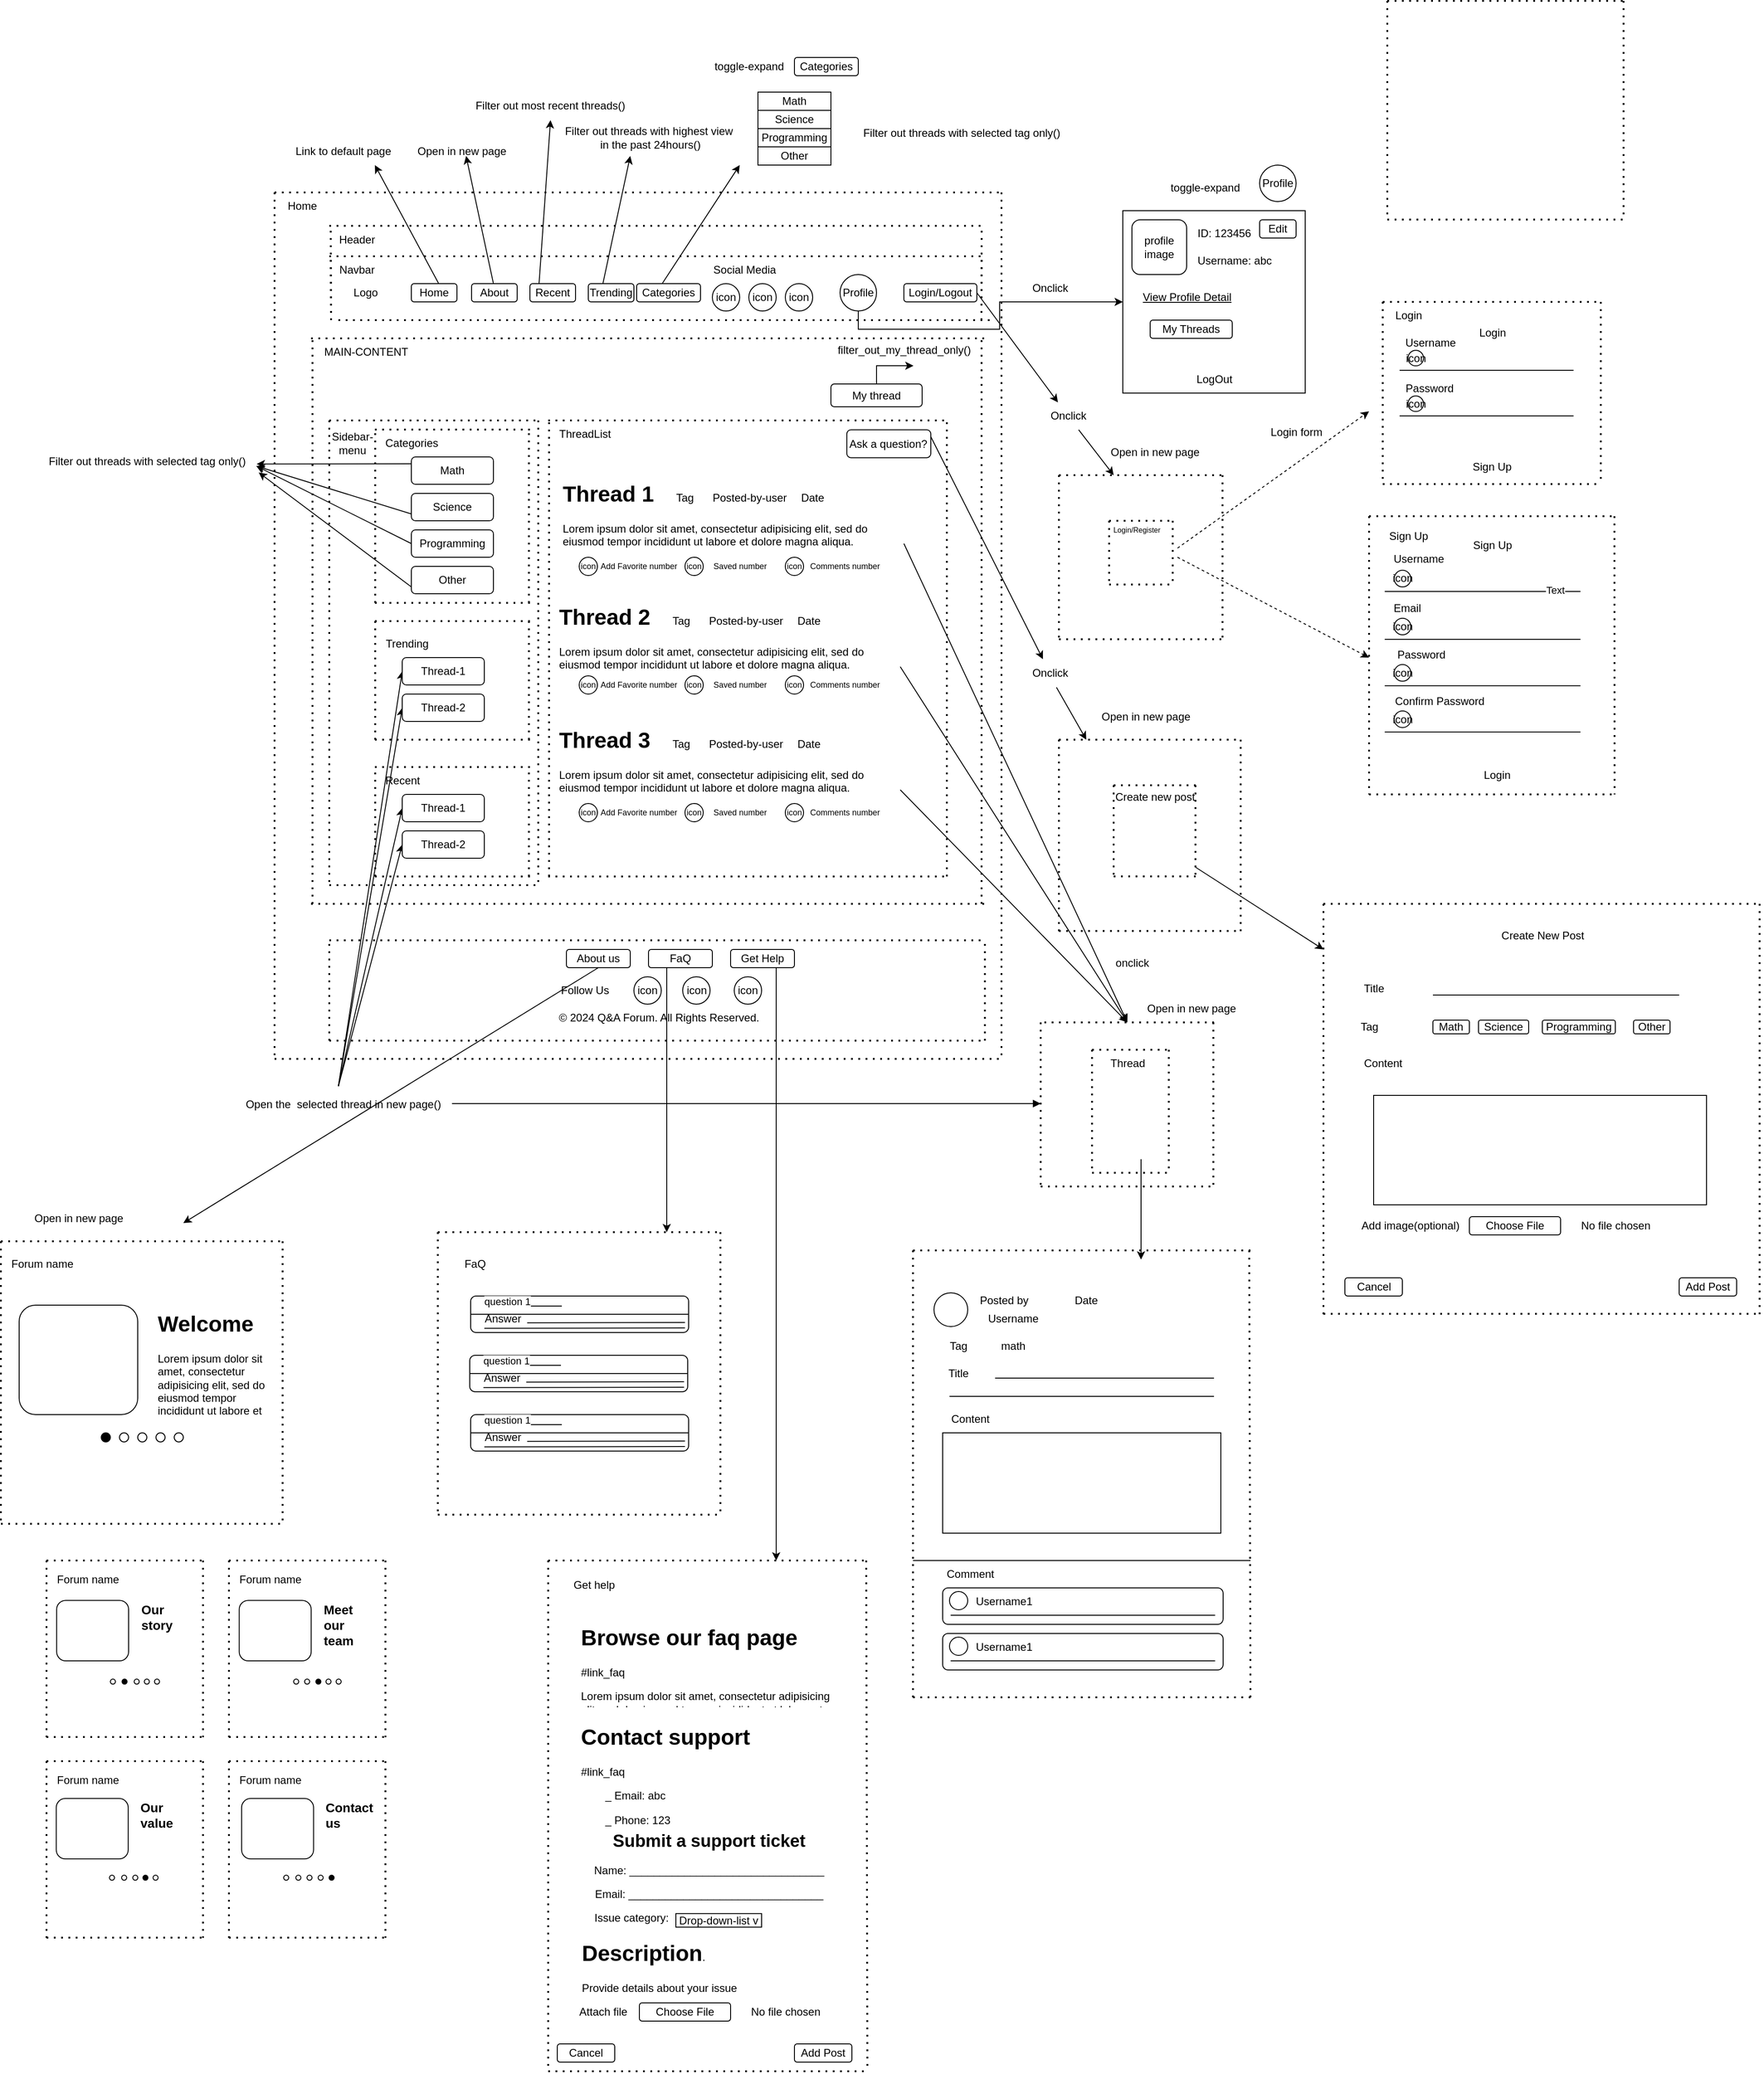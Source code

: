 <mxfile version="24.8.0">
  <diagram name="Trang-1" id="9Fver6jDBL4KJZNZEv3u">
    <mxGraphModel dx="1965" dy="2951" grid="1" gridSize="10" guides="1" tooltips="1" connect="1" arrows="1" fold="1" page="1" pageScale="1" pageWidth="827" pageHeight="1169" math="0" shadow="0">
      <root>
        <mxCell id="0" />
        <mxCell id="1" parent="0" />
        <mxCell id="3v_G94L6314WxcJYYTk_-27" value="" style="group" parent="1" vertex="1" connectable="0">
          <mxGeometry x="120" y="-880" width="740" height="620" as="geometry" />
        </mxCell>
        <mxCell id="3v_G94L6314WxcJYYTk_-28" value="" style="endArrow=none;dashed=1;html=1;dashPattern=1 3;strokeWidth=2;rounded=0;" parent="3v_G94L6314WxcJYYTk_-27" edge="1">
          <mxGeometry width="50" height="50" relative="1" as="geometry">
            <mxPoint as="sourcePoint" />
            <mxPoint x="740.0" as="targetPoint" />
          </mxGeometry>
        </mxCell>
        <mxCell id="3v_G94L6314WxcJYYTk_-29" value="" style="endArrow=none;dashed=1;html=1;dashPattern=1 3;strokeWidth=2;rounded=0;" parent="3v_G94L6314WxcJYYTk_-27" edge="1">
          <mxGeometry width="50" height="50" relative="1" as="geometry">
            <mxPoint y="620" as="sourcePoint" />
            <mxPoint x="740.0" y="620" as="targetPoint" />
          </mxGeometry>
        </mxCell>
        <mxCell id="3v_G94L6314WxcJYYTk_-30" value="" style="endArrow=none;dashed=1;html=1;dashPattern=1 3;strokeWidth=2;rounded=0;" parent="3v_G94L6314WxcJYYTk_-27" edge="1">
          <mxGeometry width="50" height="50" relative="1" as="geometry">
            <mxPoint x="1.609" y="620" as="sourcePoint" />
            <mxPoint x="1.609" as="targetPoint" />
          </mxGeometry>
        </mxCell>
        <mxCell id="3v_G94L6314WxcJYYTk_-31" value="" style="endArrow=none;dashed=1;html=1;dashPattern=1 3;strokeWidth=2;rounded=0;" parent="3v_G94L6314WxcJYYTk_-27" edge="1">
          <mxGeometry width="50" height="50" relative="1" as="geometry">
            <mxPoint x="735.174" y="620" as="sourcePoint" />
            <mxPoint x="735.174" as="targetPoint" />
          </mxGeometry>
        </mxCell>
        <mxCell id="3v_G94L6314WxcJYYTk_-32" value="MAIN-CONTENT" style="text;html=1;align=center;verticalAlign=middle;resizable=0;points=[];autosize=1;strokeColor=none;fillColor=none;" parent="3v_G94L6314WxcJYYTk_-27" vertex="1">
          <mxGeometry width="120" height="30" as="geometry" />
        </mxCell>
        <mxCell id="3v_G94L6314WxcJYYTk_-87" value="" style="group" parent="1" vertex="1" connectable="0">
          <mxGeometry x="190" y="-780" width="170" height="190" as="geometry" />
        </mxCell>
        <mxCell id="3v_G94L6314WxcJYYTk_-88" value="" style="endArrow=none;dashed=1;html=1;dashPattern=1 3;strokeWidth=2;rounded=0;" parent="3v_G94L6314WxcJYYTk_-87" edge="1">
          <mxGeometry width="50" height="50" relative="1" as="geometry">
            <mxPoint as="sourcePoint" />
            <mxPoint x="170" as="targetPoint" />
          </mxGeometry>
        </mxCell>
        <mxCell id="3v_G94L6314WxcJYYTk_-89" value="" style="endArrow=none;dashed=1;html=1;dashPattern=1 3;strokeWidth=2;rounded=0;" parent="3v_G94L6314WxcJYYTk_-87" edge="1">
          <mxGeometry width="50" height="50" relative="1" as="geometry">
            <mxPoint y="190" as="sourcePoint" />
            <mxPoint x="170" y="190" as="targetPoint" />
          </mxGeometry>
        </mxCell>
        <mxCell id="3v_G94L6314WxcJYYTk_-90" value="" style="endArrow=none;dashed=1;html=1;dashPattern=1 3;strokeWidth=2;rounded=0;" parent="3v_G94L6314WxcJYYTk_-87" edge="1">
          <mxGeometry width="50" height="50" relative="1" as="geometry">
            <mxPoint x="0.37" y="190" as="sourcePoint" />
            <mxPoint x="0.37" as="targetPoint" />
          </mxGeometry>
        </mxCell>
        <mxCell id="3v_G94L6314WxcJYYTk_-91" value="" style="endArrow=none;dashed=1;html=1;dashPattern=1 3;strokeWidth=2;rounded=0;" parent="3v_G94L6314WxcJYYTk_-87" edge="1">
          <mxGeometry width="50" height="50" relative="1" as="geometry">
            <mxPoint x="168.891" y="190" as="sourcePoint" />
            <mxPoint x="168.891" as="targetPoint" />
          </mxGeometry>
        </mxCell>
        <mxCell id="IQmVVY19-9sHavrMNvbj-260" style="rounded=0;orthogonalLoop=1;jettySize=auto;html=1;exitX=0;exitY=0.75;exitDx=0;exitDy=0;" parent="1" source="3v_G94L6314WxcJYYTk_-95" edge="1">
          <mxGeometry relative="1" as="geometry">
            <mxPoint x="60" y="-740" as="targetPoint" />
          </mxGeometry>
        </mxCell>
        <mxCell id="IQmVVY19-9sHavrMNvbj-261" style="rounded=0;orthogonalLoop=1;jettySize=auto;html=1;exitX=0;exitY=0.5;exitDx=0;exitDy=0;" parent="1" source="3v_G94L6314WxcJYYTk_-96" edge="1">
          <mxGeometry relative="1" as="geometry">
            <mxPoint x="60" y="-740" as="targetPoint" />
          </mxGeometry>
        </mxCell>
        <mxCell id="IQmVVY19-9sHavrMNvbj-262" style="rounded=0;orthogonalLoop=1;jettySize=auto;html=1;exitX=0;exitY=0.75;exitDx=0;exitDy=0;entryX=1.011;entryY=0.902;entryDx=0;entryDy=0;entryPerimeter=0;" parent="1" source="3v_G94L6314WxcJYYTk_-97" target="IQmVVY19-9sHavrMNvbj-258" edge="1">
          <mxGeometry relative="1" as="geometry">
            <mxPoint x="30" y="-720" as="targetPoint" />
          </mxGeometry>
        </mxCell>
        <mxCell id="3v_G94L6314WxcJYYTk_-104" value="" style="group" parent="1" vertex="1" connectable="0">
          <mxGeometry x="190" y="-570" width="170" height="130" as="geometry" />
        </mxCell>
        <mxCell id="3v_G94L6314WxcJYYTk_-105" value="" style="endArrow=none;dashed=1;html=1;dashPattern=1 3;strokeWidth=2;rounded=0;" parent="3v_G94L6314WxcJYYTk_-104" edge="1">
          <mxGeometry width="50" height="50" relative="1" as="geometry">
            <mxPoint as="sourcePoint" />
            <mxPoint x="170" as="targetPoint" />
          </mxGeometry>
        </mxCell>
        <mxCell id="3v_G94L6314WxcJYYTk_-106" value="" style="endArrow=none;dashed=1;html=1;dashPattern=1 3;strokeWidth=2;rounded=0;" parent="3v_G94L6314WxcJYYTk_-104" edge="1">
          <mxGeometry width="50" height="50" relative="1" as="geometry">
            <mxPoint y="130" as="sourcePoint" />
            <mxPoint x="170" y="130" as="targetPoint" />
          </mxGeometry>
        </mxCell>
        <mxCell id="3v_G94L6314WxcJYYTk_-107" value="" style="endArrow=none;dashed=1;html=1;dashPattern=1 3;strokeWidth=2;rounded=0;" parent="3v_G94L6314WxcJYYTk_-104" edge="1">
          <mxGeometry width="50" height="50" relative="1" as="geometry">
            <mxPoint x="0.37" y="130" as="sourcePoint" />
            <mxPoint x="0.37" as="targetPoint" />
          </mxGeometry>
        </mxCell>
        <mxCell id="3v_G94L6314WxcJYYTk_-108" value="" style="endArrow=none;dashed=1;html=1;dashPattern=1 3;strokeWidth=2;rounded=0;" parent="3v_G94L6314WxcJYYTk_-104" edge="1">
          <mxGeometry width="50" height="50" relative="1" as="geometry">
            <mxPoint x="168.891" y="130" as="sourcePoint" />
            <mxPoint x="168.891" as="targetPoint" />
          </mxGeometry>
        </mxCell>
        <mxCell id="3v_G94L6314WxcJYYTk_-100" value="Trending" style="text;html=1;align=center;verticalAlign=middle;resizable=0;points=[];autosize=1;strokeColor=none;fillColor=none;" parent="3v_G94L6314WxcJYYTk_-104" vertex="1">
          <mxGeometry y="9.5" width="70" height="30" as="geometry" />
        </mxCell>
        <mxCell id="3v_G94L6314WxcJYYTk_-109" value="" style="group" parent="1" vertex="1" connectable="0">
          <mxGeometry x="190" y="-410" width="170" height="120" as="geometry" />
        </mxCell>
        <mxCell id="3v_G94L6314WxcJYYTk_-110" value="" style="endArrow=none;dashed=1;html=1;dashPattern=1 3;strokeWidth=2;rounded=0;" parent="3v_G94L6314WxcJYYTk_-109" edge="1">
          <mxGeometry width="50" height="50" relative="1" as="geometry">
            <mxPoint as="sourcePoint" />
            <mxPoint x="170" as="targetPoint" />
          </mxGeometry>
        </mxCell>
        <mxCell id="3v_G94L6314WxcJYYTk_-111" value="" style="endArrow=none;dashed=1;html=1;dashPattern=1 3;strokeWidth=2;rounded=0;" parent="3v_G94L6314WxcJYYTk_-109" edge="1">
          <mxGeometry width="50" height="50" relative="1" as="geometry">
            <mxPoint y="120" as="sourcePoint" />
            <mxPoint x="170" y="120" as="targetPoint" />
          </mxGeometry>
        </mxCell>
        <mxCell id="3v_G94L6314WxcJYYTk_-112" value="" style="endArrow=none;dashed=1;html=1;dashPattern=1 3;strokeWidth=2;rounded=0;" parent="3v_G94L6314WxcJYYTk_-109" edge="1">
          <mxGeometry width="50" height="50" relative="1" as="geometry">
            <mxPoint x="0.37" y="120" as="sourcePoint" />
            <mxPoint x="0.37" as="targetPoint" />
          </mxGeometry>
        </mxCell>
        <mxCell id="3v_G94L6314WxcJYYTk_-113" value="" style="endArrow=none;dashed=1;html=1;dashPattern=1 3;strokeWidth=2;rounded=0;" parent="3v_G94L6314WxcJYYTk_-109" edge="1">
          <mxGeometry width="50" height="50" relative="1" as="geometry">
            <mxPoint x="168.891" y="120" as="sourcePoint" />
            <mxPoint x="168.891" as="targetPoint" />
          </mxGeometry>
        </mxCell>
        <mxCell id="3v_G94L6314WxcJYYTk_-103" value="Recent" style="text;html=1;align=center;verticalAlign=middle;resizable=0;points=[];autosize=1;strokeColor=none;fillColor=none;" parent="3v_G94L6314WxcJYYTk_-109" vertex="1">
          <mxGeometry width="60" height="30" as="geometry" />
        </mxCell>
        <mxCell id="3v_G94L6314WxcJYYTk_-123" value="" style="group" parent="1" vertex="1" connectable="0">
          <mxGeometry x="394" y="-730" width="496" height="630.941" as="geometry" />
        </mxCell>
        <mxCell id="3v_G94L6314WxcJYYTk_-116" value="&lt;h1 style=&quot;margin-top: 0px;&quot;&gt;Thread 1&lt;/h1&gt;&lt;p&gt;Lorem ipsum dolor sit amet, consectetur adipisicing elit, sed do eiusmod tempor incididunt ut labore et dolore magna aliqua.&lt;/p&gt;" style="text;html=1;whiteSpace=wrap;overflow=hidden;rounded=0;" parent="3v_G94L6314WxcJYYTk_-123" vertex="1">
          <mxGeometry width="376" height="100" as="geometry" />
        </mxCell>
        <mxCell id="3v_G94L6314WxcJYYTk_-119" value="Tag" style="text;html=1;align=center;verticalAlign=middle;whiteSpace=wrap;rounded=0;" parent="3v_G94L6314WxcJYYTk_-123" vertex="1">
          <mxGeometry x="106" y="10" width="60" height="30" as="geometry" />
        </mxCell>
        <mxCell id="3v_G94L6314WxcJYYTk_-120" value="Posted-by-user" style="text;html=1;align=center;verticalAlign=middle;whiteSpace=wrap;rounded=0;" parent="3v_G94L6314WxcJYYTk_-123" vertex="1">
          <mxGeometry x="158" y="10" width="98" height="30" as="geometry" />
        </mxCell>
        <mxCell id="3v_G94L6314WxcJYYTk_-121" value="Date" style="text;html=1;align=center;verticalAlign=middle;whiteSpace=wrap;rounded=0;" parent="3v_G94L6314WxcJYYTk_-123" vertex="1">
          <mxGeometry x="256" y="10" width="40" height="30" as="geometry" />
        </mxCell>
        <mxCell id="3v_G94L6314WxcJYYTk_-124" value="" style="group" parent="1" vertex="1" connectable="0">
          <mxGeometry x="390" y="-595" width="376" height="100" as="geometry" />
        </mxCell>
        <mxCell id="3v_G94L6314WxcJYYTk_-125" value="&lt;h1 style=&quot;margin-top: 0px;&quot;&gt;Thread 2&lt;/h1&gt;&lt;p&gt;Lorem ipsum dolor sit amet, consectetur adipisicing elit, sed do eiusmod tempor incididunt ut labore et dolore magna aliqua.&lt;/p&gt;" style="text;html=1;whiteSpace=wrap;overflow=hidden;rounded=0;" parent="3v_G94L6314WxcJYYTk_-124" vertex="1">
          <mxGeometry width="376" height="100" as="geometry" />
        </mxCell>
        <mxCell id="3v_G94L6314WxcJYYTk_-126" value="Tag" style="text;html=1;align=center;verticalAlign=middle;whiteSpace=wrap;rounded=0;" parent="3v_G94L6314WxcJYYTk_-124" vertex="1">
          <mxGeometry x="106" y="10" width="60" height="30" as="geometry" />
        </mxCell>
        <mxCell id="3v_G94L6314WxcJYYTk_-127" value="Posted-by-user" style="text;html=1;align=center;verticalAlign=middle;whiteSpace=wrap;rounded=0;" parent="3v_G94L6314WxcJYYTk_-124" vertex="1">
          <mxGeometry x="158" y="10" width="98" height="30" as="geometry" />
        </mxCell>
        <mxCell id="3v_G94L6314WxcJYYTk_-128" value="Date" style="text;html=1;align=center;verticalAlign=middle;whiteSpace=wrap;rounded=0;" parent="3v_G94L6314WxcJYYTk_-124" vertex="1">
          <mxGeometry x="256" y="10" width="40" height="30" as="geometry" />
        </mxCell>
        <mxCell id="3v_G94L6314WxcJYYTk_-129" value="" style="group" parent="1" vertex="1" connectable="0">
          <mxGeometry x="390" y="-460" width="376" height="100" as="geometry" />
        </mxCell>
        <mxCell id="3v_G94L6314WxcJYYTk_-130" value="&lt;h1 style=&quot;margin-top: 0px;&quot;&gt;Thread 3&lt;/h1&gt;&lt;p&gt;Lorem ipsum dolor sit amet, consectetur adipisicing elit, sed do eiusmod tempor incididunt ut labore et dolore magna aliqua.&lt;/p&gt;" style="text;html=1;whiteSpace=wrap;overflow=hidden;rounded=0;" parent="3v_G94L6314WxcJYYTk_-129" vertex="1">
          <mxGeometry width="376" height="100" as="geometry" />
        </mxCell>
        <mxCell id="3v_G94L6314WxcJYYTk_-131" value="Tag" style="text;html=1;align=center;verticalAlign=middle;whiteSpace=wrap;rounded=0;" parent="3v_G94L6314WxcJYYTk_-129" vertex="1">
          <mxGeometry x="106" y="10" width="60" height="30" as="geometry" />
        </mxCell>
        <mxCell id="3v_G94L6314WxcJYYTk_-132" value="Posted-by-user" style="text;html=1;align=center;verticalAlign=middle;whiteSpace=wrap;rounded=0;" parent="3v_G94L6314WxcJYYTk_-129" vertex="1">
          <mxGeometry x="158" y="10" width="98" height="30" as="geometry" />
        </mxCell>
        <mxCell id="3v_G94L6314WxcJYYTk_-133" value="Date" style="text;html=1;align=center;verticalAlign=middle;whiteSpace=wrap;rounded=0;" parent="3v_G94L6314WxcJYYTk_-129" vertex="1">
          <mxGeometry x="256" y="10" width="40" height="30" as="geometry" />
        </mxCell>
        <mxCell id="3v_G94L6314WxcJYYTk_-139" value="" style="group;fontSize=9;" parent="1" vertex="1" connectable="0">
          <mxGeometry x="380" y="-790" width="440" height="500" as="geometry" />
        </mxCell>
        <mxCell id="3v_G94L6314WxcJYYTk_-140" value="" style="endArrow=none;dashed=1;html=1;dashPattern=1 3;strokeWidth=2;rounded=0;" parent="3v_G94L6314WxcJYYTk_-139" edge="1">
          <mxGeometry width="50" height="50" relative="1" as="geometry">
            <mxPoint as="sourcePoint" />
            <mxPoint x="440" as="targetPoint" />
          </mxGeometry>
        </mxCell>
        <mxCell id="3v_G94L6314WxcJYYTk_-141" value="" style="endArrow=none;dashed=1;html=1;dashPattern=1 3;strokeWidth=2;rounded=0;" parent="3v_G94L6314WxcJYYTk_-139" edge="1">
          <mxGeometry width="50" height="50" relative="1" as="geometry">
            <mxPoint y="500.0" as="sourcePoint" />
            <mxPoint x="440" y="500.0" as="targetPoint" />
          </mxGeometry>
        </mxCell>
        <mxCell id="3v_G94L6314WxcJYYTk_-142" value="" style="endArrow=none;dashed=1;html=1;dashPattern=1 3;strokeWidth=2;rounded=0;" parent="3v_G94L6314WxcJYYTk_-139" edge="1">
          <mxGeometry width="50" height="50" relative="1" as="geometry">
            <mxPoint x="0.957" y="500.0" as="sourcePoint" />
            <mxPoint x="0.957" as="targetPoint" />
          </mxGeometry>
        </mxCell>
        <mxCell id="3v_G94L6314WxcJYYTk_-143" value="" style="endArrow=none;dashed=1;html=1;dashPattern=1 3;strokeWidth=2;rounded=0;" parent="3v_G94L6314WxcJYYTk_-139" edge="1">
          <mxGeometry width="50" height="50" relative="1" as="geometry">
            <mxPoint x="437.13" y="500.0" as="sourcePoint" />
            <mxPoint x="437.13" as="targetPoint" />
          </mxGeometry>
        </mxCell>
        <mxCell id="3v_G94L6314WxcJYYTk_-114" value="ThreadList" style="text;html=1;align=center;verticalAlign=middle;resizable=0;points=[];autosize=1;strokeColor=none;fillColor=none;" parent="3v_G94L6314WxcJYYTk_-139" vertex="1">
          <mxGeometry width="80" height="30" as="geometry" />
        </mxCell>
        <mxCell id="3v_G94L6314WxcJYYTk_-26" value="Ask a question?" style="rounded=1;whiteSpace=wrap;html=1;" parent="3v_G94L6314WxcJYYTk_-139" vertex="1">
          <mxGeometry x="327.442" y="10.204" width="92.093" height="30.612" as="geometry" />
        </mxCell>
        <mxCell id="IQmVVY19-9sHavrMNvbj-263" value="icon" style="ellipse;whiteSpace=wrap;html=1;aspect=fixed;fontSize=9;" parent="3v_G94L6314WxcJYYTk_-139" vertex="1">
          <mxGeometry x="34" y="150" width="20" height="20" as="geometry" />
        </mxCell>
        <mxCell id="IQmVVY19-9sHavrMNvbj-291" value="icon" style="ellipse;whiteSpace=wrap;html=1;aspect=fixed;fontSize=9;" parent="3v_G94L6314WxcJYYTk_-139" vertex="1">
          <mxGeometry x="150" y="150" width="20" height="20" as="geometry" />
        </mxCell>
        <mxCell id="IQmVVY19-9sHavrMNvbj-292" value="Add Favorite number" style="text;html=1;align=center;verticalAlign=middle;resizable=0;points=[];autosize=1;strokeColor=none;fillColor=none;fontSize=9;" parent="3v_G94L6314WxcJYYTk_-139" vertex="1">
          <mxGeometry x="44" y="150" width="110" height="20" as="geometry" />
        </mxCell>
        <mxCell id="IQmVVY19-9sHavrMNvbj-293" value="Saved number" style="text;html=1;align=center;verticalAlign=middle;resizable=0;points=[];autosize=1;strokeColor=none;fillColor=none;fontSize=9;" parent="3v_G94L6314WxcJYYTk_-139" vertex="1">
          <mxGeometry x="170" y="150" width="80" height="20" as="geometry" />
        </mxCell>
        <mxCell id="IQmVVY19-9sHavrMNvbj-294" value="icon" style="ellipse;whiteSpace=wrap;html=1;aspect=fixed;fontSize=9;" parent="3v_G94L6314WxcJYYTk_-139" vertex="1">
          <mxGeometry x="260" y="150" width="20" height="20" as="geometry" />
        </mxCell>
        <mxCell id="IQmVVY19-9sHavrMNvbj-295" value="Comments number" style="text;html=1;align=center;verticalAlign=middle;resizable=0;points=[];autosize=1;strokeColor=none;fillColor=none;fontSize=9;" parent="3v_G94L6314WxcJYYTk_-139" vertex="1">
          <mxGeometry x="275" y="150" width="100" height="20" as="geometry" />
        </mxCell>
        <mxCell id="IQmVVY19-9sHavrMNvbj-296" value="icon" style="ellipse;whiteSpace=wrap;html=1;aspect=fixed;fontSize=9;" parent="3v_G94L6314WxcJYYTk_-139" vertex="1">
          <mxGeometry x="34" y="280" width="20" height="20" as="geometry" />
        </mxCell>
        <mxCell id="IQmVVY19-9sHavrMNvbj-297" value="icon" style="ellipse;whiteSpace=wrap;html=1;aspect=fixed;fontSize=9;" parent="3v_G94L6314WxcJYYTk_-139" vertex="1">
          <mxGeometry x="150" y="280" width="20" height="20" as="geometry" />
        </mxCell>
        <mxCell id="IQmVVY19-9sHavrMNvbj-298" value="Add Favorite number" style="text;html=1;align=center;verticalAlign=middle;resizable=0;points=[];autosize=1;strokeColor=none;fillColor=none;fontSize=9;" parent="3v_G94L6314WxcJYYTk_-139" vertex="1">
          <mxGeometry x="44" y="280" width="110" height="20" as="geometry" />
        </mxCell>
        <mxCell id="IQmVVY19-9sHavrMNvbj-299" value="Saved number" style="text;html=1;align=center;verticalAlign=middle;resizable=0;points=[];autosize=1;strokeColor=none;fillColor=none;fontSize=9;" parent="3v_G94L6314WxcJYYTk_-139" vertex="1">
          <mxGeometry x="170" y="280" width="80" height="20" as="geometry" />
        </mxCell>
        <mxCell id="IQmVVY19-9sHavrMNvbj-300" value="icon" style="ellipse;whiteSpace=wrap;html=1;aspect=fixed;fontSize=9;" parent="3v_G94L6314WxcJYYTk_-139" vertex="1">
          <mxGeometry x="260" y="280" width="20" height="20" as="geometry" />
        </mxCell>
        <mxCell id="IQmVVY19-9sHavrMNvbj-301" value="Comments number" style="text;html=1;align=center;verticalAlign=middle;resizable=0;points=[];autosize=1;strokeColor=none;fillColor=none;fontSize=9;" parent="3v_G94L6314WxcJYYTk_-139" vertex="1">
          <mxGeometry x="275" y="280" width="100" height="20" as="geometry" />
        </mxCell>
        <mxCell id="IQmVVY19-9sHavrMNvbj-302" value="icon" style="ellipse;whiteSpace=wrap;html=1;aspect=fixed;fontSize=9;" parent="3v_G94L6314WxcJYYTk_-139" vertex="1">
          <mxGeometry x="34" y="420" width="20" height="20" as="geometry" />
        </mxCell>
        <mxCell id="IQmVVY19-9sHavrMNvbj-303" value="icon" style="ellipse;whiteSpace=wrap;html=1;aspect=fixed;fontSize=9;" parent="3v_G94L6314WxcJYYTk_-139" vertex="1">
          <mxGeometry x="150" y="420" width="20" height="20" as="geometry" />
        </mxCell>
        <mxCell id="IQmVVY19-9sHavrMNvbj-304" value="Add Favorite number" style="text;html=1;align=center;verticalAlign=middle;resizable=0;points=[];autosize=1;strokeColor=none;fillColor=none;fontSize=9;" parent="3v_G94L6314WxcJYYTk_-139" vertex="1">
          <mxGeometry x="44" y="420" width="110" height="20" as="geometry" />
        </mxCell>
        <mxCell id="IQmVVY19-9sHavrMNvbj-305" value="Saved number" style="text;html=1;align=center;verticalAlign=middle;resizable=0;points=[];autosize=1;strokeColor=none;fillColor=none;fontSize=9;" parent="3v_G94L6314WxcJYYTk_-139" vertex="1">
          <mxGeometry x="170" y="420" width="80" height="20" as="geometry" />
        </mxCell>
        <mxCell id="IQmVVY19-9sHavrMNvbj-306" value="icon" style="ellipse;whiteSpace=wrap;html=1;aspect=fixed;fontSize=9;" parent="3v_G94L6314WxcJYYTk_-139" vertex="1">
          <mxGeometry x="260" y="420" width="20" height="20" as="geometry" />
        </mxCell>
        <mxCell id="IQmVVY19-9sHavrMNvbj-307" value="Comments number" style="text;html=1;align=center;verticalAlign=middle;resizable=0;points=[];autosize=1;strokeColor=none;fillColor=none;fontSize=9;" parent="3v_G94L6314WxcJYYTk_-139" vertex="1">
          <mxGeometry x="275" y="420" width="100" height="20" as="geometry" />
        </mxCell>
        <mxCell id="3v_G94L6314WxcJYYTk_-187" value="" style="group" parent="1" vertex="1" connectable="0">
          <mxGeometry x="140" y="-220" width="720" height="110" as="geometry" />
        </mxCell>
        <mxCell id="3v_G94L6314WxcJYYTk_-156" value="" style="endArrow=none;dashed=1;html=1;dashPattern=1 3;strokeWidth=2;rounded=0;" parent="3v_G94L6314WxcJYYTk_-187" edge="1">
          <mxGeometry width="50" height="50" relative="1" as="geometry">
            <mxPoint as="sourcePoint" />
            <mxPoint x="720" as="targetPoint" />
          </mxGeometry>
        </mxCell>
        <mxCell id="3v_G94L6314WxcJYYTk_-184" value="" style="endArrow=none;dashed=1;html=1;dashPattern=1 3;strokeWidth=2;rounded=0;" parent="3v_G94L6314WxcJYYTk_-187" edge="1">
          <mxGeometry width="50" height="50" relative="1" as="geometry">
            <mxPoint y="110" as="sourcePoint" />
            <mxPoint x="720" y="110" as="targetPoint" />
          </mxGeometry>
        </mxCell>
        <mxCell id="3v_G94L6314WxcJYYTk_-185" value="" style="endArrow=none;dashed=1;html=1;dashPattern=1 3;strokeWidth=2;rounded=0;" parent="3v_G94L6314WxcJYYTk_-187" edge="1">
          <mxGeometry width="50" height="50" relative="1" as="geometry">
            <mxPoint y="110" as="sourcePoint" />
            <mxPoint as="targetPoint" />
          </mxGeometry>
        </mxCell>
        <mxCell id="3v_G94L6314WxcJYYTk_-186" value="" style="endArrow=none;dashed=1;html=1;dashPattern=1 3;strokeWidth=2;rounded=0;" parent="3v_G94L6314WxcJYYTk_-187" edge="1">
          <mxGeometry width="50" height="50" relative="1" as="geometry">
            <mxPoint x="718.82" y="110" as="sourcePoint" />
            <mxPoint x="718.82" as="targetPoint" />
          </mxGeometry>
        </mxCell>
        <mxCell id="3v_G94L6314WxcJYYTk_-195" value="Follow Us" style="text;html=1;align=center;verticalAlign=middle;resizable=0;points=[];autosize=1;strokeColor=none;fillColor=none;" parent="3v_G94L6314WxcJYYTk_-187" vertex="1">
          <mxGeometry x="240" y="40" width="80" height="30" as="geometry" />
        </mxCell>
        <mxCell id="3v_G94L6314WxcJYYTk_-211" value="&amp;nbsp;© &lt;span class=&quot;hljs-number&quot;&gt;2024&lt;/span&gt; &lt;span class=&quot;hljs-selector-tag&quot;&gt;Q&lt;/span&gt;&lt;span class=&quot;hljs-selector-tag&quot;&gt;&amp;amp;&lt;/span&gt;&lt;span class=&quot;hljs-selector-tag&quot;&gt;A&lt;/span&gt; &lt;span class=&quot;hljs-selector-tag&quot;&gt;Forum&lt;/span&gt;. &lt;span class=&quot;hljs-keyword&quot;&gt;All&lt;/span&gt; &lt;span class=&quot;hljs-selector-tag&quot;&gt;Rights&lt;/span&gt; &lt;span class=&quot;hljs-selector-tag&quot;&gt;Reserved&lt;/span&gt;." style="text;html=1;align=center;verticalAlign=middle;whiteSpace=wrap;rounded=0;" parent="3v_G94L6314WxcJYYTk_-187" vertex="1">
          <mxGeometry x="230" y="70" width="260" height="30" as="geometry" />
        </mxCell>
        <mxCell id="3v_G94L6314WxcJYYTk_-212" value="" style="group" parent="3v_G94L6314WxcJYYTk_-187" vertex="1" connectable="0">
          <mxGeometry x="334" y="40" width="140" height="30" as="geometry" />
        </mxCell>
        <mxCell id="3v_G94L6314WxcJYYTk_-208" value="icon" style="ellipse;whiteSpace=wrap;html=1;aspect=fixed;" parent="3v_G94L6314WxcJYYTk_-212" vertex="1">
          <mxGeometry width="30" height="30" as="geometry" />
        </mxCell>
        <mxCell id="3v_G94L6314WxcJYYTk_-209" value="icon" style="ellipse;whiteSpace=wrap;html=1;aspect=fixed;" parent="3v_G94L6314WxcJYYTk_-212" vertex="1">
          <mxGeometry x="53.5" width="30" height="30" as="geometry" />
        </mxCell>
        <mxCell id="3v_G94L6314WxcJYYTk_-210" value="icon" style="ellipse;whiteSpace=wrap;html=1;aspect=fixed;" parent="3v_G94L6314WxcJYYTk_-212" vertex="1">
          <mxGeometry x="110" width="30" height="30" as="geometry" />
        </mxCell>
        <mxCell id="ftBFuNIlvOL5y04UuzCD-10" value="" style="whiteSpace=wrap;html=1;aspect=fixed;" parent="1" vertex="1">
          <mxGeometry x="1010" y="-1020" width="200" height="200" as="geometry" />
        </mxCell>
        <mxCell id="ftBFuNIlvOL5y04UuzCD-16" value="profile&lt;br&gt;image" style="rounded=1;whiteSpace=wrap;html=1;" parent="1" vertex="1">
          <mxGeometry x="1020" y="-1010" width="60" height="60" as="geometry" />
        </mxCell>
        <mxCell id="ftBFuNIlvOL5y04UuzCD-17" value="ID: 123456" style="text;html=1;align=left;verticalAlign=middle;whiteSpace=wrap;rounded=0;" parent="1" vertex="1">
          <mxGeometry x="1090" y="-1010" width="80" height="30" as="geometry" />
        </mxCell>
        <mxCell id="ftBFuNIlvOL5y04UuzCD-18" value="Username: abc" style="text;html=1;align=left;verticalAlign=middle;whiteSpace=wrap;rounded=0;" parent="1" vertex="1">
          <mxGeometry x="1090" y="-980" width="100" height="30" as="geometry" />
        </mxCell>
        <mxCell id="ftBFuNIlvOL5y04UuzCD-19" value="View Profile Detail" style="text;html=1;align=left;verticalAlign=middle;whiteSpace=wrap;rounded=0;fontStyle=4" parent="1" vertex="1">
          <mxGeometry x="1030" y="-940" width="100" height="30" as="geometry" />
        </mxCell>
        <mxCell id="IQmVVY19-9sHavrMNvbj-1" value="Edit" style="rounded=1;whiteSpace=wrap;html=1;" parent="1" vertex="1">
          <mxGeometry x="1160" y="-1010" width="40" height="20" as="geometry" />
        </mxCell>
        <mxCell id="IQmVVY19-9sHavrMNvbj-3" value="My Threads" style="rounded=1;whiteSpace=wrap;html=1;" parent="1" vertex="1">
          <mxGeometry x="1040" y="-900" width="90" height="20" as="geometry" />
        </mxCell>
        <mxCell id="IQmVVY19-9sHavrMNvbj-6" value="LogOut" style="text;html=1;align=center;verticalAlign=middle;resizable=0;points=[];autosize=1;strokeColor=none;fillColor=none;" parent="1" vertex="1">
          <mxGeometry x="1080" y="-850" width="60" height="30" as="geometry" />
        </mxCell>
        <mxCell id="IQmVVY19-9sHavrMNvbj-7" value="Profile" style="ellipse;whiteSpace=wrap;html=1;aspect=fixed;" parent="1" vertex="1">
          <mxGeometry x="1160" y="-1070" width="40" height="40" as="geometry" />
        </mxCell>
        <mxCell id="ftBFuNIlvOL5y04UuzCD-15" style="edgeStyle=orthogonalEdgeStyle;rounded=0;orthogonalLoop=1;jettySize=auto;html=1;exitX=0.5;exitY=1;exitDx=0;exitDy=0;" parent="1" source="3v_G94L6314WxcJYYTk_-83" target="ftBFuNIlvOL5y04UuzCD-10" edge="1">
          <mxGeometry relative="1" as="geometry" />
        </mxCell>
        <mxCell id="IQmVVY19-9sHavrMNvbj-17" value="" style="group" parent="1" vertex="1" connectable="0">
          <mxGeometry x="1295" y="-920" width="240" height="200" as="geometry" />
        </mxCell>
        <mxCell id="IQmVVY19-9sHavrMNvbj-18" value="" style="endArrow=none;dashed=1;html=1;dashPattern=1 3;strokeWidth=2;rounded=0;" parent="IQmVVY19-9sHavrMNvbj-17" edge="1">
          <mxGeometry width="50" height="50" relative="1" as="geometry">
            <mxPoint as="sourcePoint" />
            <mxPoint x="240" as="targetPoint" />
          </mxGeometry>
        </mxCell>
        <mxCell id="IQmVVY19-9sHavrMNvbj-19" value="" style="endArrow=none;dashed=1;html=1;dashPattern=1 3;strokeWidth=2;rounded=0;" parent="IQmVVY19-9sHavrMNvbj-17" edge="1">
          <mxGeometry width="50" height="50" relative="1" as="geometry">
            <mxPoint y="199.802" as="sourcePoint" />
            <mxPoint x="240" y="199.802" as="targetPoint" />
          </mxGeometry>
        </mxCell>
        <mxCell id="IQmVVY19-9sHavrMNvbj-20" value="" style="endArrow=none;dashed=1;html=1;dashPattern=1 3;strokeWidth=2;rounded=0;" parent="IQmVVY19-9sHavrMNvbj-17" edge="1">
          <mxGeometry width="50" height="50" relative="1" as="geometry">
            <mxPoint as="sourcePoint" />
            <mxPoint y="200" as="targetPoint" />
          </mxGeometry>
        </mxCell>
        <mxCell id="IQmVVY19-9sHavrMNvbj-21" value="" style="endArrow=none;dashed=1;html=1;dashPattern=1 3;strokeWidth=2;rounded=0;" parent="IQmVVY19-9sHavrMNvbj-17" edge="1">
          <mxGeometry width="50" height="50" relative="1" as="geometry">
            <mxPoint x="239.1" as="sourcePoint" />
            <mxPoint x="239.1" y="200" as="targetPoint" />
          </mxGeometry>
        </mxCell>
        <mxCell id="IQmVVY19-9sHavrMNvbj-22" value="Login" style="text;html=1;align=center;verticalAlign=middle;resizable=0;points=[];autosize=1;strokeColor=none;fillColor=none;" parent="IQmVVY19-9sHavrMNvbj-17" vertex="1">
          <mxGeometry x="3.077" width="50" height="30" as="geometry" />
        </mxCell>
        <mxCell id="IQmVVY19-9sHavrMNvbj-23" value="" style="endArrow=none;html=1;rounded=0;" parent="IQmVVY19-9sHavrMNvbj-17" edge="1">
          <mxGeometry width="50" height="50" relative="1" as="geometry">
            <mxPoint x="18.462" y="75" as="sourcePoint" />
            <mxPoint x="209.231" y="75" as="targetPoint" />
          </mxGeometry>
        </mxCell>
        <mxCell id="IQmVVY19-9sHavrMNvbj-24" value="" style="endArrow=none;html=1;rounded=0;" parent="IQmVVY19-9sHavrMNvbj-17" edge="1">
          <mxGeometry width="50" height="50" relative="1" as="geometry">
            <mxPoint x="18.462" y="125" as="sourcePoint" />
            <mxPoint x="209.231" y="125" as="targetPoint" />
          </mxGeometry>
        </mxCell>
        <mxCell id="IQmVVY19-9sHavrMNvbj-25" value="Username" style="text;html=1;align=center;verticalAlign=middle;resizable=0;points=[];autosize=1;strokeColor=none;fillColor=none;" parent="IQmVVY19-9sHavrMNvbj-17" vertex="1">
          <mxGeometry x="12.308" y="30" width="80" height="30" as="geometry" />
        </mxCell>
        <mxCell id="IQmVVY19-9sHavrMNvbj-26" value="Password" style="text;html=1;align=center;verticalAlign=middle;resizable=0;points=[];autosize=1;strokeColor=none;fillColor=none;" parent="IQmVVY19-9sHavrMNvbj-17" vertex="1">
          <mxGeometry x="10.768" y="80" width="80" height="30" as="geometry" />
        </mxCell>
        <mxCell id="IQmVVY19-9sHavrMNvbj-27" value="icon" style="ellipse;whiteSpace=wrap;html=1;aspect=fixed;" parent="IQmVVY19-9sHavrMNvbj-17" vertex="1">
          <mxGeometry x="27.692" y="53.125" width="17.045" height="17.045" as="geometry" />
        </mxCell>
        <mxCell id="IQmVVY19-9sHavrMNvbj-28" value="icon" style="ellipse;whiteSpace=wrap;html=1;aspect=fixed;" parent="IQmVVY19-9sHavrMNvbj-17" vertex="1">
          <mxGeometry x="27.692" y="103.125" width="17.045" height="17.045" as="geometry" />
        </mxCell>
        <mxCell id="IQmVVY19-9sHavrMNvbj-29" value="Login" style="text;html=1;align=center;verticalAlign=middle;resizable=0;points=[];autosize=1;strokeColor=none;fillColor=none;" parent="IQmVVY19-9sHavrMNvbj-17" vertex="1">
          <mxGeometry x="94.998" y="18.75" width="50" height="30" as="geometry" />
        </mxCell>
        <mxCell id="IQmVVY19-9sHavrMNvbj-30" value="Sign Up" style="text;html=1;align=center;verticalAlign=middle;whiteSpace=wrap;rounded=0;" parent="IQmVVY19-9sHavrMNvbj-17" vertex="1">
          <mxGeometry x="90.77" y="171.88" width="58.46" height="18.75" as="geometry" />
        </mxCell>
        <mxCell id="IQmVVY19-9sHavrMNvbj-85" value="" style="group" parent="1" vertex="1" connectable="0">
          <mxGeometry x="995" y="-680" width="70" height="70" as="geometry" />
        </mxCell>
        <mxCell id="IQmVVY19-9sHavrMNvbj-86" value="" style="endArrow=none;dashed=1;html=1;dashPattern=1 3;strokeWidth=2;rounded=0;" parent="IQmVVY19-9sHavrMNvbj-85" edge="1">
          <mxGeometry width="50" height="50" relative="1" as="geometry">
            <mxPoint as="sourcePoint" />
            <mxPoint x="70.0" as="targetPoint" />
          </mxGeometry>
        </mxCell>
        <mxCell id="IQmVVY19-9sHavrMNvbj-87" value="" style="endArrow=none;dashed=1;html=1;dashPattern=1 3;strokeWidth=2;rounded=0;" parent="IQmVVY19-9sHavrMNvbj-85" edge="1">
          <mxGeometry width="50" height="50" relative="1" as="geometry">
            <mxPoint y="69.931" as="sourcePoint" />
            <mxPoint x="70.0" y="69.931" as="targetPoint" />
          </mxGeometry>
        </mxCell>
        <mxCell id="IQmVVY19-9sHavrMNvbj-88" value="" style="endArrow=none;dashed=1;html=1;dashPattern=1 3;strokeWidth=2;rounded=0;" parent="IQmVVY19-9sHavrMNvbj-85" edge="1">
          <mxGeometry width="50" height="50" relative="1" as="geometry">
            <mxPoint as="sourcePoint" />
            <mxPoint y="70.0" as="targetPoint" />
          </mxGeometry>
        </mxCell>
        <mxCell id="IQmVVY19-9sHavrMNvbj-89" value="" style="endArrow=none;dashed=1;html=1;dashPattern=1 3;strokeWidth=2;rounded=0;" parent="IQmVVY19-9sHavrMNvbj-85" edge="1">
          <mxGeometry width="50" height="50" relative="1" as="geometry">
            <mxPoint x="69.737" as="sourcePoint" />
            <mxPoint x="69.737" y="70.0" as="targetPoint" />
          </mxGeometry>
        </mxCell>
        <mxCell id="IQmVVY19-9sHavrMNvbj-90" value="Login/Register" style="text;html=1;align=center;verticalAlign=middle;resizable=0;points=[];autosize=1;strokeColor=none;fillColor=none;fontSize=8;" parent="IQmVVY19-9sHavrMNvbj-85" vertex="1">
          <mxGeometry x="-10" width="80" height="20" as="geometry" />
        </mxCell>
        <mxCell id="IQmVVY19-9sHavrMNvbj-108" value="" style="endArrow=classic;html=1;rounded=0;" parent="1" source="IQmVVY19-9sHavrMNvbj-123" edge="1">
          <mxGeometry width="50" height="50" relative="1" as="geometry">
            <mxPoint x="850" y="-930" as="sourcePoint" />
            <mxPoint x="1000" y="-730" as="targetPoint" />
          </mxGeometry>
        </mxCell>
        <mxCell id="IQmVVY19-9sHavrMNvbj-109" value="Onclick" style="text;html=1;align=center;verticalAlign=middle;resizable=0;points=[];autosize=1;strokeColor=none;fillColor=none;" parent="1" vertex="1">
          <mxGeometry x="900" y="-950" width="60" height="30" as="geometry" />
        </mxCell>
        <mxCell id="IQmVVY19-9sHavrMNvbj-91" value="" style="endArrow=classic;html=1;rounded=0;dashed=1;" parent="1" edge="1">
          <mxGeometry width="50" height="50" relative="1" as="geometry">
            <mxPoint x="1070" y="-650" as="sourcePoint" />
            <mxPoint x="1280" y="-800" as="targetPoint" />
          </mxGeometry>
        </mxCell>
        <mxCell id="IQmVVY19-9sHavrMNvbj-92" value="" style="endArrow=classic;html=1;rounded=0;dashed=1;" parent="1" edge="1">
          <mxGeometry width="50" height="50" relative="1" as="geometry">
            <mxPoint x="1070" y="-640" as="sourcePoint" />
            <mxPoint x="1280" y="-530" as="targetPoint" />
          </mxGeometry>
        </mxCell>
        <mxCell id="IQmVVY19-9sHavrMNvbj-119" value="" style="group" parent="1" vertex="1" connectable="0">
          <mxGeometry x="940" y="-730" width="180" height="180" as="geometry" />
        </mxCell>
        <mxCell id="IQmVVY19-9sHavrMNvbj-46" value="" style="endArrow=none;dashed=1;html=1;dashPattern=1 3;strokeWidth=2;rounded=0;" parent="IQmVVY19-9sHavrMNvbj-119" edge="1">
          <mxGeometry width="50" height="50" relative="1" as="geometry">
            <mxPoint as="sourcePoint" />
            <mxPoint x="180" as="targetPoint" />
          </mxGeometry>
        </mxCell>
        <mxCell id="IQmVVY19-9sHavrMNvbj-47" value="" style="endArrow=none;dashed=1;html=1;dashPattern=1 3;strokeWidth=2;rounded=0;" parent="IQmVVY19-9sHavrMNvbj-119" edge="1">
          <mxGeometry width="50" height="50" relative="1" as="geometry">
            <mxPoint y="179.822" as="sourcePoint" />
            <mxPoint x="180" y="179.822" as="targetPoint" />
          </mxGeometry>
        </mxCell>
        <mxCell id="IQmVVY19-9sHavrMNvbj-48" value="" style="endArrow=none;dashed=1;html=1;dashPattern=1 3;strokeWidth=2;rounded=0;" parent="IQmVVY19-9sHavrMNvbj-119" edge="1">
          <mxGeometry width="50" height="50" relative="1" as="geometry">
            <mxPoint as="sourcePoint" />
            <mxPoint y="180" as="targetPoint" />
          </mxGeometry>
        </mxCell>
        <mxCell id="IQmVVY19-9sHavrMNvbj-49" value="" style="endArrow=none;dashed=1;html=1;dashPattern=1 3;strokeWidth=2;rounded=0;" parent="IQmVVY19-9sHavrMNvbj-119" edge="1">
          <mxGeometry width="50" height="50" relative="1" as="geometry">
            <mxPoint x="179.325" as="sourcePoint" />
            <mxPoint x="179.325" y="180" as="targetPoint" />
          </mxGeometry>
        </mxCell>
        <mxCell id="IQmVVY19-9sHavrMNvbj-120" value="toggle-expand" style="text;html=1;align=center;verticalAlign=middle;resizable=0;points=[];autosize=1;strokeColor=none;fillColor=none;" parent="1" vertex="1">
          <mxGeometry x="550" y="-1193" width="100" height="30" as="geometry" />
        </mxCell>
        <mxCell id="IQmVVY19-9sHavrMNvbj-121" value="Open in new page" style="text;html=1;align=center;verticalAlign=middle;resizable=0;points=[];autosize=1;strokeColor=none;fillColor=none;" parent="1" vertex="1">
          <mxGeometry x="985" y="-770" width="120" height="30" as="geometry" />
        </mxCell>
        <mxCell id="IQmVVY19-9sHavrMNvbj-124" value="" style="endArrow=classic;html=1;rounded=0;" parent="1" target="IQmVVY19-9sHavrMNvbj-123" edge="1">
          <mxGeometry width="50" height="50" relative="1" as="geometry">
            <mxPoint x="850" y="-930" as="sourcePoint" />
            <mxPoint x="1000" y="-730" as="targetPoint" />
          </mxGeometry>
        </mxCell>
        <mxCell id="IQmVVY19-9sHavrMNvbj-123" value="Onclick" style="text;html=1;align=center;verticalAlign=middle;resizable=0;points=[];autosize=1;strokeColor=none;fillColor=none;" parent="1" vertex="1">
          <mxGeometry x="920" y="-809.8" width="60" height="30" as="geometry" />
        </mxCell>
        <mxCell id="IQmVVY19-9sHavrMNvbj-125" value="" style="endArrow=classic;html=1;rounded=0;" parent="1" edge="1">
          <mxGeometry width="50" height="50" relative="1" as="geometry">
            <mxPoint x="260" y="-940" as="sourcePoint" />
            <mxPoint x="190" y="-1070" as="targetPoint" />
          </mxGeometry>
        </mxCell>
        <mxCell id="IQmVVY19-9sHavrMNvbj-126" value="" style="endArrow=classic;html=1;rounded=0;" parent="1" edge="1">
          <mxGeometry width="50" height="50" relative="1" as="geometry">
            <mxPoint x="320" y="-940" as="sourcePoint" />
            <mxPoint x="290" y="-1080" as="targetPoint" />
          </mxGeometry>
        </mxCell>
        <mxCell id="IQmVVY19-9sHavrMNvbj-127" value="" style="endArrow=classic;html=1;rounded=0;entryX=0.503;entryY=1.025;entryDx=0;entryDy=0;entryPerimeter=0;" parent="1" edge="1" target="IQmVVY19-9sHavrMNvbj-242">
          <mxGeometry width="50" height="50" relative="1" as="geometry">
            <mxPoint x="370" y="-940" as="sourcePoint" />
            <mxPoint x="420" y="-1080" as="targetPoint" />
          </mxGeometry>
        </mxCell>
        <mxCell id="IQmVVY19-9sHavrMNvbj-128" value="" style="endArrow=classic;html=1;rounded=0;" parent="1" edge="1">
          <mxGeometry width="50" height="50" relative="1" as="geometry">
            <mxPoint x="505" y="-940" as="sourcePoint" />
            <mxPoint x="590" y="-1070" as="targetPoint" />
          </mxGeometry>
        </mxCell>
        <mxCell id="IQmVVY19-9sHavrMNvbj-129" value="" style="group" parent="1" vertex="1" connectable="0">
          <mxGeometry x="940" y="-440" width="200" height="210" as="geometry" />
        </mxCell>
        <mxCell id="IQmVVY19-9sHavrMNvbj-130" value="" style="endArrow=none;dashed=1;html=1;dashPattern=1 3;strokeWidth=2;rounded=0;" parent="IQmVVY19-9sHavrMNvbj-129" edge="1">
          <mxGeometry width="50" height="50" relative="1" as="geometry">
            <mxPoint as="sourcePoint" />
            <mxPoint x="200" as="targetPoint" />
          </mxGeometry>
        </mxCell>
        <mxCell id="IQmVVY19-9sHavrMNvbj-131" value="" style="endArrow=none;dashed=1;html=1;dashPattern=1 3;strokeWidth=2;rounded=0;" parent="IQmVVY19-9sHavrMNvbj-129" edge="1">
          <mxGeometry width="50" height="50" relative="1" as="geometry">
            <mxPoint y="209.792" as="sourcePoint" />
            <mxPoint x="200" y="209.792" as="targetPoint" />
          </mxGeometry>
        </mxCell>
        <mxCell id="IQmVVY19-9sHavrMNvbj-132" value="" style="endArrow=none;dashed=1;html=1;dashPattern=1 3;strokeWidth=2;rounded=0;" parent="IQmVVY19-9sHavrMNvbj-129" edge="1">
          <mxGeometry width="50" height="50" relative="1" as="geometry">
            <mxPoint as="sourcePoint" />
            <mxPoint y="210" as="targetPoint" />
          </mxGeometry>
        </mxCell>
        <mxCell id="IQmVVY19-9sHavrMNvbj-133" value="" style="endArrow=none;dashed=1;html=1;dashPattern=1 3;strokeWidth=2;rounded=0;" parent="IQmVVY19-9sHavrMNvbj-129" edge="1">
          <mxGeometry width="50" height="50" relative="1" as="geometry">
            <mxPoint x="199.25" as="sourcePoint" />
            <mxPoint x="199.25" y="210" as="targetPoint" />
          </mxGeometry>
        </mxCell>
        <mxCell id="IQmVVY19-9sHavrMNvbj-142" value="" style="group" parent="IQmVVY19-9sHavrMNvbj-129" vertex="1" connectable="0">
          <mxGeometry x="60" y="50" width="100" height="100" as="geometry" />
        </mxCell>
        <mxCell id="IQmVVY19-9sHavrMNvbj-143" value="" style="endArrow=none;dashed=1;html=1;dashPattern=1 3;strokeWidth=2;rounded=0;" parent="IQmVVY19-9sHavrMNvbj-142" edge="1">
          <mxGeometry width="50" height="50" relative="1" as="geometry">
            <mxPoint as="sourcePoint" />
            <mxPoint x="90.0" as="targetPoint" />
          </mxGeometry>
        </mxCell>
        <mxCell id="IQmVVY19-9sHavrMNvbj-144" value="" style="endArrow=none;dashed=1;html=1;dashPattern=1 3;strokeWidth=2;rounded=0;" parent="IQmVVY19-9sHavrMNvbj-142" edge="1">
          <mxGeometry width="50" height="50" relative="1" as="geometry">
            <mxPoint y="99.901" as="sourcePoint" />
            <mxPoint x="90.0" y="99.901" as="targetPoint" />
          </mxGeometry>
        </mxCell>
        <mxCell id="IQmVVY19-9sHavrMNvbj-145" value="" style="endArrow=none;dashed=1;html=1;dashPattern=1 3;strokeWidth=2;rounded=0;" parent="IQmVVY19-9sHavrMNvbj-142" edge="1">
          <mxGeometry width="50" height="50" relative="1" as="geometry">
            <mxPoint as="sourcePoint" />
            <mxPoint y="100.0" as="targetPoint" />
          </mxGeometry>
        </mxCell>
        <mxCell id="IQmVVY19-9sHavrMNvbj-146" value="" style="endArrow=none;dashed=1;html=1;dashPattern=1 3;strokeWidth=2;rounded=0;" parent="IQmVVY19-9sHavrMNvbj-142" edge="1">
          <mxGeometry width="50" height="50" relative="1" as="geometry">
            <mxPoint x="89.663" as="sourcePoint" />
            <mxPoint x="89.663" y="100.0" as="targetPoint" />
          </mxGeometry>
        </mxCell>
        <mxCell id="IQmVVY19-9sHavrMNvbj-463" value="Create new post" style="text;html=1;align=center;verticalAlign=middle;resizable=0;points=[];autosize=1;strokeColor=none;fillColor=none;" parent="IQmVVY19-9sHavrMNvbj-142" vertex="1">
          <mxGeometry x="-10" y="-2" width="110" height="30" as="geometry" />
        </mxCell>
        <mxCell id="IQmVVY19-9sHavrMNvbj-158" value="" style="endArrow=classic;html=1;rounded=0;" parent="IQmVVY19-9sHavrMNvbj-129" edge="1">
          <mxGeometry width="50" height="50" relative="1" as="geometry">
            <mxPoint x="150" y="140" as="sourcePoint" />
            <mxPoint x="290" y="230" as="targetPoint" />
          </mxGeometry>
        </mxCell>
        <mxCell id="IQmVVY19-9sHavrMNvbj-134" value="" style="group" parent="1" vertex="1" connectable="0">
          <mxGeometry x="1280" y="-685" width="270" height="305" as="geometry" />
        </mxCell>
        <mxCell id="IQmVVY19-9sHavrMNvbj-93" value="Sign Up" style="text;html=1;align=center;verticalAlign=middle;resizable=0;points=[];autosize=1;strokeColor=none;fillColor=none;" parent="IQmVVY19-9sHavrMNvbj-134" vertex="1">
          <mxGeometry x="8.182" y="6.778" width="70" height="30" as="geometry" />
        </mxCell>
        <mxCell id="IQmVVY19-9sHavrMNvbj-94" value="" style="endArrow=none;html=1;rounded=0;" parent="IQmVVY19-9sHavrMNvbj-134" edge="1">
          <mxGeometry width="50" height="50" relative="1" as="geometry">
            <mxPoint x="17.186" y="82.468" as="sourcePoint" />
            <mxPoint x="231.801" y="82.468" as="targetPoint" />
          </mxGeometry>
        </mxCell>
        <mxCell id="IQmVVY19-9sHavrMNvbj-135" value="Text" style="edgeLabel;html=1;align=center;verticalAlign=middle;resizable=0;points=[];" parent="IQmVVY19-9sHavrMNvbj-94" vertex="1" connectable="0">
          <mxGeometry x="0.752" y="2" relative="1" as="geometry">
            <mxPoint x="-1" as="offset" />
          </mxGeometry>
        </mxCell>
        <mxCell id="IQmVVY19-9sHavrMNvbj-95" value="icon" style="ellipse;whiteSpace=wrap;html=1;aspect=fixed;" parent="IQmVVY19-9sHavrMNvbj-134" vertex="1">
          <mxGeometry x="27.57" y="59.302" width="18.229" height="18.229" as="geometry" />
        </mxCell>
        <mxCell id="IQmVVY19-9sHavrMNvbj-96" value="Username" style="text;html=1;align=left;verticalAlign=middle;resizable=0;points=[];autosize=1;strokeColor=none;fillColor=none;" parent="IQmVVY19-9sHavrMNvbj-134" vertex="1">
          <mxGeometry x="24.545" y="32.194" width="80" height="30" as="geometry" />
        </mxCell>
        <mxCell id="IQmVVY19-9sHavrMNvbj-97" value="" style="endArrow=none;html=1;rounded=0;" parent="IQmVVY19-9sHavrMNvbj-134" edge="1">
          <mxGeometry width="50" height="50" relative="1" as="geometry">
            <mxPoint x="17.186" y="134.995" as="sourcePoint" />
            <mxPoint x="231.801" y="134.995" as="targetPoint" />
          </mxGeometry>
        </mxCell>
        <mxCell id="IQmVVY19-9sHavrMNvbj-98" value="icon" style="ellipse;whiteSpace=wrap;html=1;aspect=fixed;" parent="IQmVVY19-9sHavrMNvbj-134" vertex="1">
          <mxGeometry x="27.57" y="111.829" width="18.229" height="18.229" as="geometry" />
        </mxCell>
        <mxCell id="IQmVVY19-9sHavrMNvbj-99" value="Email" style="text;html=1;align=left;verticalAlign=middle;resizable=0;points=[];autosize=1;strokeColor=none;fillColor=none;" parent="IQmVVY19-9sHavrMNvbj-134" vertex="1">
          <mxGeometry x="24.545" y="86.416" width="50" height="30" as="geometry" />
        </mxCell>
        <mxCell id="IQmVVY19-9sHavrMNvbj-100" value="" style="endArrow=none;html=1;rounded=0;" parent="IQmVVY19-9sHavrMNvbj-134" edge="1">
          <mxGeometry width="50" height="50" relative="1" as="geometry">
            <mxPoint x="17.186" y="185.828" as="sourcePoint" />
            <mxPoint x="231.801" y="185.828" as="targetPoint" />
          </mxGeometry>
        </mxCell>
        <mxCell id="IQmVVY19-9sHavrMNvbj-101" value="icon" style="ellipse;whiteSpace=wrap;html=1;aspect=fixed;" parent="IQmVVY19-9sHavrMNvbj-134" vertex="1">
          <mxGeometry x="27.57" y="162.662" width="18.229" height="18.229" as="geometry" />
        </mxCell>
        <mxCell id="IQmVVY19-9sHavrMNvbj-102" value="Password" style="text;html=1;align=center;verticalAlign=middle;resizable=0;points=[];autosize=1;strokeColor=none;fillColor=none;" parent="IQmVVY19-9sHavrMNvbj-134" vertex="1">
          <mxGeometry x="17.182" y="137.249" width="80" height="30" as="geometry" />
        </mxCell>
        <mxCell id="IQmVVY19-9sHavrMNvbj-103" value="" style="endArrow=none;html=1;rounded=0;" parent="IQmVVY19-9sHavrMNvbj-134" edge="1">
          <mxGeometry width="50" height="50" relative="1" as="geometry">
            <mxPoint x="17.186" y="236.661" as="sourcePoint" />
            <mxPoint x="231.801" y="236.661" as="targetPoint" />
          </mxGeometry>
        </mxCell>
        <mxCell id="IQmVVY19-9sHavrMNvbj-104" value="icon" style="ellipse;whiteSpace=wrap;html=1;aspect=fixed;" parent="IQmVVY19-9sHavrMNvbj-134" vertex="1">
          <mxGeometry x="27.57" y="213.495" width="18.229" height="18.229" as="geometry" />
        </mxCell>
        <mxCell id="IQmVVY19-9sHavrMNvbj-105" value="Confirm Password" style="text;html=1;align=center;verticalAlign=middle;resizable=0;points=[];autosize=1;strokeColor=none;fillColor=none;" parent="IQmVVY19-9sHavrMNvbj-134" vertex="1">
          <mxGeometry x="17.182" y="188.082" width="120" height="30" as="geometry" />
        </mxCell>
        <mxCell id="IQmVVY19-9sHavrMNvbj-106" value="Login" style="text;html=1;align=center;verticalAlign=middle;resizable=0;points=[];autosize=1;strokeColor=none;fillColor=none;" parent="IQmVVY19-9sHavrMNvbj-134" vertex="1">
          <mxGeometry x="114.545" y="269.414" width="50" height="30" as="geometry" />
        </mxCell>
        <mxCell id="IQmVVY19-9sHavrMNvbj-107" value="" style="group" parent="IQmVVY19-9sHavrMNvbj-134" vertex="1" connectable="0">
          <mxGeometry width="270" height="305" as="geometry" />
        </mxCell>
        <mxCell id="IQmVVY19-9sHavrMNvbj-81" value="" style="endArrow=none;dashed=1;html=1;dashPattern=1 3;strokeWidth=2;rounded=0;" parent="IQmVVY19-9sHavrMNvbj-107" edge="1">
          <mxGeometry width="50" height="50" relative="1" as="geometry">
            <mxPoint as="sourcePoint" />
            <mxPoint x="270" as="targetPoint" />
          </mxGeometry>
        </mxCell>
        <mxCell id="IQmVVY19-9sHavrMNvbj-82" value="" style="endArrow=none;dashed=1;html=1;dashPattern=1 3;strokeWidth=2;rounded=0;" parent="IQmVVY19-9sHavrMNvbj-107" edge="1">
          <mxGeometry width="50" height="50" relative="1" as="geometry">
            <mxPoint y="305" as="sourcePoint" />
            <mxPoint x="270" y="305" as="targetPoint" />
          </mxGeometry>
        </mxCell>
        <mxCell id="IQmVVY19-9sHavrMNvbj-83" value="" style="endArrow=none;dashed=1;html=1;dashPattern=1 3;strokeWidth=2;rounded=0;" parent="IQmVVY19-9sHavrMNvbj-107" edge="1">
          <mxGeometry width="50" height="50" relative="1" as="geometry">
            <mxPoint as="sourcePoint" />
            <mxPoint y="304.997" as="targetPoint" />
          </mxGeometry>
        </mxCell>
        <mxCell id="IQmVVY19-9sHavrMNvbj-84" value="" style="endArrow=none;dashed=1;html=1;dashPattern=1 3;strokeWidth=2;rounded=0;" parent="IQmVVY19-9sHavrMNvbj-107" edge="1">
          <mxGeometry width="50" height="50" relative="1" as="geometry">
            <mxPoint x="268.988" as="sourcePoint" />
            <mxPoint x="269.182" y="304.997" as="targetPoint" />
          </mxGeometry>
        </mxCell>
        <mxCell id="IQmVVY19-9sHavrMNvbj-137" value="Sign Up" style="text;html=1;align=center;verticalAlign=middle;resizable=0;points=[];autosize=1;strokeColor=none;fillColor=none;" parent="IQmVVY19-9sHavrMNvbj-107" vertex="1">
          <mxGeometry x="100.002" y="16.778" width="70" height="30" as="geometry" />
        </mxCell>
        <mxCell id="IQmVVY19-9sHavrMNvbj-138" value="" style="endArrow=classic;html=1;rounded=0;exitX=0.621;exitY=1.027;exitDx=0;exitDy=0;exitPerimeter=0;" parent="1" source="IQmVVY19-9sHavrMNvbj-139" edge="1">
          <mxGeometry width="50" height="50" relative="1" as="geometry">
            <mxPoint x="930" y="-470" as="sourcePoint" />
            <mxPoint x="970" y="-440" as="targetPoint" />
          </mxGeometry>
        </mxCell>
        <mxCell id="IQmVVY19-9sHavrMNvbj-140" value="" style="endArrow=classic;html=1;rounded=0;exitX=1;exitY=0.25;exitDx=0;exitDy=0;" parent="1" source="3v_G94L6314WxcJYYTk_-26" target="IQmVVY19-9sHavrMNvbj-139" edge="1">
          <mxGeometry width="50" height="50" relative="1" as="geometry">
            <mxPoint x="800" y="-772" as="sourcePoint" />
            <mxPoint x="970" y="-440" as="targetPoint" />
          </mxGeometry>
        </mxCell>
        <mxCell id="IQmVVY19-9sHavrMNvbj-139" value="Onclick" style="text;html=1;align=center;verticalAlign=middle;resizable=0;points=[];autosize=1;strokeColor=none;fillColor=none;" parent="1" vertex="1">
          <mxGeometry x="900" y="-528.22" width="60" height="30" as="geometry" />
        </mxCell>
        <mxCell id="IQmVVY19-9sHavrMNvbj-141" value="Open in new page" style="text;html=1;align=center;verticalAlign=middle;resizable=0;points=[];autosize=1;strokeColor=none;fillColor=none;" parent="1" vertex="1">
          <mxGeometry x="975" y="-480" width="120" height="30" as="geometry" />
        </mxCell>
        <mxCell id="IQmVVY19-9sHavrMNvbj-188" value="" style="group" parent="1" vertex="1" connectable="0">
          <mxGeometry x="1230" y="-260" width="480" height="450" as="geometry" />
        </mxCell>
        <mxCell id="IQmVVY19-9sHavrMNvbj-173" value="" style="endArrow=none;dashed=1;html=1;dashPattern=1 3;strokeWidth=2;rounded=0;" parent="IQmVVY19-9sHavrMNvbj-188" edge="1">
          <mxGeometry width="50" height="50" relative="1" as="geometry">
            <mxPoint as="sourcePoint" />
            <mxPoint x="480" as="targetPoint" />
          </mxGeometry>
        </mxCell>
        <mxCell id="IQmVVY19-9sHavrMNvbj-174" value="" style="endArrow=none;dashed=1;html=1;dashPattern=1 3;strokeWidth=2;rounded=0;" parent="IQmVVY19-9sHavrMNvbj-188" edge="1">
          <mxGeometry width="50" height="50" relative="1" as="geometry">
            <mxPoint y="449.555" as="sourcePoint" />
            <mxPoint x="480" y="449.555" as="targetPoint" />
          </mxGeometry>
        </mxCell>
        <mxCell id="IQmVVY19-9sHavrMNvbj-175" value="" style="endArrow=none;dashed=1;html=1;dashPattern=1 3;strokeWidth=2;rounded=0;" parent="IQmVVY19-9sHavrMNvbj-188" edge="1">
          <mxGeometry width="50" height="50" relative="1" as="geometry">
            <mxPoint as="sourcePoint" />
            <mxPoint y="450" as="targetPoint" />
          </mxGeometry>
        </mxCell>
        <mxCell id="IQmVVY19-9sHavrMNvbj-176" value="" style="endArrow=none;dashed=1;html=1;dashPattern=1 3;strokeWidth=2;rounded=0;" parent="IQmVVY19-9sHavrMNvbj-188" edge="1">
          <mxGeometry width="50" height="50" relative="1" as="geometry">
            <mxPoint x="478.2" as="sourcePoint" />
            <mxPoint x="478.2" y="450" as="targetPoint" />
          </mxGeometry>
        </mxCell>
        <mxCell id="IQmVVY19-9sHavrMNvbj-189" value="Create New Post" style="text;html=1;align=center;verticalAlign=middle;resizable=0;points=[];autosize=1;strokeColor=none;fillColor=none;" parent="IQmVVY19-9sHavrMNvbj-188" vertex="1">
          <mxGeometry x="185" y="20" width="110" height="30" as="geometry" />
        </mxCell>
        <mxCell id="IQmVVY19-9sHavrMNvbj-191" value="Tag" style="text;html=1;align=center;verticalAlign=middle;resizable=0;points=[];autosize=1;strokeColor=none;fillColor=none;" parent="IQmVVY19-9sHavrMNvbj-188" vertex="1">
          <mxGeometry x="30" y="120" width="40" height="30" as="geometry" />
        </mxCell>
        <mxCell id="IQmVVY19-9sHavrMNvbj-199" value="Content" style="text;html=1;align=center;verticalAlign=middle;resizable=0;points=[];autosize=1;strokeColor=none;fillColor=none;" parent="IQmVVY19-9sHavrMNvbj-188" vertex="1">
          <mxGeometry x="30" y="160" width="70" height="30" as="geometry" />
        </mxCell>
        <mxCell id="IQmVVY19-9sHavrMNvbj-200" value="" style="endArrow=none;html=1;rounded=0;" parent="IQmVVY19-9sHavrMNvbj-188" edge="1">
          <mxGeometry width="50" height="50" relative="1" as="geometry">
            <mxPoint x="120" y="100" as="sourcePoint" />
            <mxPoint x="390" y="100" as="targetPoint" />
          </mxGeometry>
        </mxCell>
        <mxCell id="IQmVVY19-9sHavrMNvbj-201" value="Math" style="rounded=1;whiteSpace=wrap;html=1;" parent="IQmVVY19-9sHavrMNvbj-188" vertex="1">
          <mxGeometry x="120" y="127.5" width="40" height="15" as="geometry" />
        </mxCell>
        <mxCell id="IQmVVY19-9sHavrMNvbj-202" value="Science" style="rounded=1;whiteSpace=wrap;html=1;" parent="IQmVVY19-9sHavrMNvbj-188" vertex="1">
          <mxGeometry x="170" y="127.5" width="55" height="15" as="geometry" />
        </mxCell>
        <mxCell id="IQmVVY19-9sHavrMNvbj-225" value="Programming" style="rounded=1;whiteSpace=wrap;html=1;" parent="IQmVVY19-9sHavrMNvbj-188" vertex="1">
          <mxGeometry x="240" y="127.5" width="80" height="15" as="geometry" />
        </mxCell>
        <mxCell id="IQmVVY19-9sHavrMNvbj-226" value="Other" style="rounded=1;whiteSpace=wrap;html=1;" parent="IQmVVY19-9sHavrMNvbj-188" vertex="1">
          <mxGeometry x="340" y="127.5" width="40" height="15" as="geometry" />
        </mxCell>
        <mxCell id="IQmVVY19-9sHavrMNvbj-233" value="" style="rounded=0;whiteSpace=wrap;html=1;" parent="IQmVVY19-9sHavrMNvbj-188" vertex="1">
          <mxGeometry x="55" y="210" width="365" height="120" as="geometry" />
        </mxCell>
        <mxCell id="IQmVVY19-9sHavrMNvbj-234" value="Add image(optional)" style="text;html=1;align=center;verticalAlign=middle;resizable=0;points=[];autosize=1;strokeColor=none;fillColor=none;" parent="IQmVVY19-9sHavrMNvbj-188" vertex="1">
          <mxGeometry x="30" y="338" width="130" height="30" as="geometry" />
        </mxCell>
        <mxCell id="IQmVVY19-9sHavrMNvbj-190" value="Title" style="text;html=1;align=center;verticalAlign=middle;resizable=0;points=[];autosize=1;strokeColor=none;fillColor=none;" parent="IQmVVY19-9sHavrMNvbj-188" vertex="1">
          <mxGeometry x="30" y="78" width="50" height="30" as="geometry" />
        </mxCell>
        <mxCell id="IQmVVY19-9sHavrMNvbj-235" value="Choose File" style="rounded=1;whiteSpace=wrap;html=1;" parent="IQmVVY19-9sHavrMNvbj-188" vertex="1">
          <mxGeometry x="160" y="343" width="100" height="20" as="geometry" />
        </mxCell>
        <mxCell id="IQmVVY19-9sHavrMNvbj-236" value="No file chosen" style="text;html=1;align=center;verticalAlign=middle;resizable=0;points=[];autosize=1;strokeColor=none;fillColor=none;" parent="IQmVVY19-9sHavrMNvbj-188" vertex="1">
          <mxGeometry x="270" y="338" width="100" height="30" as="geometry" />
        </mxCell>
        <mxCell id="IQmVVY19-9sHavrMNvbj-237" value="Cancel" style="rounded=1;whiteSpace=wrap;html=1;" parent="IQmVVY19-9sHavrMNvbj-188" vertex="1">
          <mxGeometry x="23.5" y="410" width="63" height="20" as="geometry" />
        </mxCell>
        <mxCell id="IQmVVY19-9sHavrMNvbj-238" value="Add Post" style="rounded=1;whiteSpace=wrap;html=1;" parent="IQmVVY19-9sHavrMNvbj-188" vertex="1">
          <mxGeometry x="390" y="410" width="63" height="20" as="geometry" />
        </mxCell>
        <mxCell id="IQmVVY19-9sHavrMNvbj-239" value="Link to default page" style="text;html=1;align=center;verticalAlign=middle;resizable=0;points=[];autosize=1;strokeColor=none;fillColor=none;" parent="1" vertex="1">
          <mxGeometry x="90" y="-1100" width="130" height="30" as="geometry" />
        </mxCell>
        <mxCell id="IQmVVY19-9sHavrMNvbj-241" value="Open in new page" style="text;html=1;align=center;verticalAlign=middle;resizable=0;points=[];autosize=1;strokeColor=none;fillColor=none;" parent="1" vertex="1">
          <mxGeometry x="225" y="-1100" width="120" height="30" as="geometry" />
        </mxCell>
        <mxCell id="IQmVVY19-9sHavrMNvbj-242" value="Filter out most recent threads()" style="text;html=1;align=center;verticalAlign=middle;resizable=0;points=[];autosize=1;strokeColor=none;fillColor=none;" parent="1" vertex="1">
          <mxGeometry x="287" y="-1150" width="190" height="30" as="geometry" />
        </mxCell>
        <mxCell id="IQmVVY19-9sHavrMNvbj-245" value="Categories" style="rounded=1;whiteSpace=wrap;html=1;" parent="1" vertex="1">
          <mxGeometry x="650" y="-1188" width="70" height="20" as="geometry" />
        </mxCell>
        <mxCell id="IQmVVY19-9sHavrMNvbj-247" value="toggle-expand" style="text;html=1;align=center;verticalAlign=middle;resizable=0;points=[];autosize=1;strokeColor=none;fillColor=none;" parent="1" vertex="1">
          <mxGeometry x="1050" y="-1060" width="100" height="30" as="geometry" />
        </mxCell>
        <mxCell id="IQmVVY19-9sHavrMNvbj-252" value="" style="group" parent="1" vertex="1" connectable="0">
          <mxGeometry x="610" y="-1150" width="80" height="80" as="geometry" />
        </mxCell>
        <mxCell id="IQmVVY19-9sHavrMNvbj-244" value="" style="rounded=0;whiteSpace=wrap;html=1;" parent="IQmVVY19-9sHavrMNvbj-252" vertex="1">
          <mxGeometry width="80" height="80" as="geometry" />
        </mxCell>
        <mxCell id="IQmVVY19-9sHavrMNvbj-248" value="Math" style="rounded=0;whiteSpace=wrap;html=1;" parent="IQmVVY19-9sHavrMNvbj-252" vertex="1">
          <mxGeometry width="80" height="20" as="geometry" />
        </mxCell>
        <mxCell id="IQmVVY19-9sHavrMNvbj-249" value="Science" style="rounded=0;whiteSpace=wrap;html=1;" parent="IQmVVY19-9sHavrMNvbj-252" vertex="1">
          <mxGeometry y="20" width="80" height="20" as="geometry" />
        </mxCell>
        <mxCell id="IQmVVY19-9sHavrMNvbj-250" value="Programming" style="rounded=0;whiteSpace=wrap;html=1;" parent="IQmVVY19-9sHavrMNvbj-252" vertex="1">
          <mxGeometry y="40" width="80" height="20" as="geometry" />
        </mxCell>
        <mxCell id="IQmVVY19-9sHavrMNvbj-251" value="Other" style="rounded=0;whiteSpace=wrap;html=1;" parent="IQmVVY19-9sHavrMNvbj-252" vertex="1">
          <mxGeometry y="60" width="80" height="20" as="geometry" />
        </mxCell>
        <mxCell id="IQmVVY19-9sHavrMNvbj-257" value="Filter out threads with selected tag only()" style="text;html=1;align=center;verticalAlign=middle;resizable=0;points=[];autosize=1;strokeColor=none;fillColor=none;" parent="1" vertex="1">
          <mxGeometry x="713" y="-1120" width="240" height="30" as="geometry" />
        </mxCell>
        <mxCell id="IQmVVY19-9sHavrMNvbj-258" value="Filter out threads with selected tag only()" style="text;html=1;align=center;verticalAlign=middle;resizable=0;points=[];autosize=1;strokeColor=none;fillColor=none;" parent="1" vertex="1">
          <mxGeometry x="-180" y="-760" width="240" height="30" as="geometry" />
        </mxCell>
        <mxCell id="IQmVVY19-9sHavrMNvbj-259" style="rounded=0;orthogonalLoop=1;jettySize=auto;html=1;exitX=0;exitY=0.25;exitDx=0;exitDy=0;entryX=1.002;entryY=0.59;entryDx=0;entryDy=0;entryPerimeter=0;" parent="1" source="3v_G94L6314WxcJYYTk_-93" target="IQmVVY19-9sHavrMNvbj-258" edge="1">
          <mxGeometry relative="1" as="geometry" />
        </mxCell>
        <mxCell id="IQmVVY19-9sHavrMNvbj-265" value="" style="group" parent="1" vertex="1" connectable="0">
          <mxGeometry x="80" y="-1040" width="800" height="950.941" as="geometry" />
        </mxCell>
        <mxCell id="IQmVVY19-9sHavrMNvbj-266" value="" style="endArrow=none;dashed=1;html=1;dashPattern=1 3;strokeWidth=2;rounded=0;" parent="IQmVVY19-9sHavrMNvbj-265" edge="1">
          <mxGeometry width="50" height="50" relative="1" as="geometry">
            <mxPoint as="sourcePoint" />
            <mxPoint x="800" as="targetPoint" />
          </mxGeometry>
        </mxCell>
        <mxCell id="IQmVVY19-9sHavrMNvbj-267" value="" style="endArrow=none;dashed=1;html=1;dashPattern=1 3;strokeWidth=2;rounded=0;" parent="IQmVVY19-9sHavrMNvbj-265" edge="1">
          <mxGeometry width="50" height="50" relative="1" as="geometry">
            <mxPoint y="950" as="sourcePoint" />
            <mxPoint x="800" y="950" as="targetPoint" />
          </mxGeometry>
        </mxCell>
        <mxCell id="IQmVVY19-9sHavrMNvbj-268" value="" style="endArrow=none;dashed=1;html=1;dashPattern=1 3;strokeWidth=2;rounded=0;" parent="IQmVVY19-9sHavrMNvbj-265" edge="1">
          <mxGeometry width="50" height="50" relative="1" as="geometry">
            <mxPoint as="sourcePoint" />
            <mxPoint y="950.941" as="targetPoint" />
          </mxGeometry>
        </mxCell>
        <mxCell id="IQmVVY19-9sHavrMNvbj-269" value="" style="endArrow=none;dashed=1;html=1;dashPattern=1 3;strokeWidth=2;rounded=0;" parent="IQmVVY19-9sHavrMNvbj-265" edge="1">
          <mxGeometry width="50" height="50" relative="1" as="geometry">
            <mxPoint x="797" as="sourcePoint" />
            <mxPoint x="797" y="950.941" as="targetPoint" />
          </mxGeometry>
        </mxCell>
        <mxCell id="IQmVVY19-9sHavrMNvbj-270" value="Home" style="text;html=1;align=center;verticalAlign=middle;resizable=0;points=[];autosize=1;strokeColor=none;fillColor=none;" parent="IQmVVY19-9sHavrMNvbj-265" vertex="1">
          <mxGeometry width="60" height="30" as="geometry" />
        </mxCell>
        <mxCell id="3v_G94L6314WxcJYYTk_-191" value="Get Help" style="rounded=1;whiteSpace=wrap;html=1;" parent="IQmVVY19-9sHavrMNvbj-265" vertex="1">
          <mxGeometry x="500" y="830" width="70" height="20" as="geometry" />
        </mxCell>
        <mxCell id="3v_G94L6314WxcJYYTk_-192" value="FaQ" style="rounded=1;whiteSpace=wrap;html=1;" parent="IQmVVY19-9sHavrMNvbj-265" vertex="1">
          <mxGeometry x="410" y="830" width="70" height="20" as="geometry" />
        </mxCell>
        <mxCell id="3v_G94L6314WxcJYYTk_-188" value="About us" style="rounded=1;whiteSpace=wrap;html=1;" parent="IQmVVY19-9sHavrMNvbj-265" vertex="1">
          <mxGeometry x="320" y="830" width="70" height="20" as="geometry" />
        </mxCell>
        <mxCell id="3v_G94L6314WxcJYYTk_-39" value="" style="endArrow=none;dashed=1;html=1;dashPattern=1 3;strokeWidth=2;rounded=0;" parent="IQmVVY19-9sHavrMNvbj-265" edge="1">
          <mxGeometry width="50" height="50" relative="1" as="geometry">
            <mxPoint x="70" y="140" as="sourcePoint" />
            <mxPoint x="790" y="140" as="targetPoint" />
          </mxGeometry>
        </mxCell>
        <mxCell id="3v_G94L6314WxcJYYTk_-93" value="Math" style="rounded=1;whiteSpace=wrap;html=1;" parent="IQmVVY19-9sHavrMNvbj-265" vertex="1">
          <mxGeometry x="150" y="290" width="90" height="30" as="geometry" />
        </mxCell>
        <mxCell id="3v_G94L6314WxcJYYTk_-95" value="Science" style="rounded=1;whiteSpace=wrap;html=1;" parent="IQmVVY19-9sHavrMNvbj-265" vertex="1">
          <mxGeometry x="150" y="330" width="90" height="30" as="geometry" />
        </mxCell>
        <mxCell id="3v_G94L6314WxcJYYTk_-96" value="Programming" style="rounded=1;whiteSpace=wrap;html=1;" parent="IQmVVY19-9sHavrMNvbj-265" vertex="1">
          <mxGeometry x="150" y="370" width="90" height="30" as="geometry" />
        </mxCell>
        <mxCell id="3v_G94L6314WxcJYYTk_-97" value="Other" style="rounded=1;whiteSpace=wrap;html=1;" parent="IQmVVY19-9sHavrMNvbj-265" vertex="1">
          <mxGeometry x="150" y="410" width="90" height="30" as="geometry" />
        </mxCell>
        <mxCell id="3v_G94L6314WxcJYYTk_-16" value="Home" style="rounded=1;whiteSpace=wrap;html=1;" parent="IQmVVY19-9sHavrMNvbj-265" vertex="1">
          <mxGeometry x="150" y="100" width="50" height="20" as="geometry" />
        </mxCell>
        <mxCell id="3v_G94L6314WxcJYYTk_-66" value="About" style="rounded=1;whiteSpace=wrap;html=1;" parent="IQmVVY19-9sHavrMNvbj-265" vertex="1">
          <mxGeometry x="216" y="100" width="50" height="20" as="geometry" />
        </mxCell>
        <mxCell id="3v_G94L6314WxcJYYTk_-18" value="Recent" style="rounded=1;whiteSpace=wrap;html=1;" parent="IQmVVY19-9sHavrMNvbj-265" vertex="1">
          <mxGeometry x="280" y="100" width="50" height="20" as="geometry" />
        </mxCell>
        <mxCell id="5eQW1t0VkNxtyIaWrugu-7" value="Trending" style="rounded=1;whiteSpace=wrap;html=1;" vertex="1" parent="IQmVVY19-9sHavrMNvbj-265">
          <mxGeometry x="344" y="100" width="50" height="20" as="geometry" />
        </mxCell>
        <mxCell id="5eQW1t0VkNxtyIaWrugu-8" style="edgeStyle=orthogonalEdgeStyle;rounded=0;orthogonalLoop=1;jettySize=auto;html=1;exitX=0.5;exitY=1;exitDx=0;exitDy=0;" edge="1" parent="IQmVVY19-9sHavrMNvbj-265" source="3v_G94L6314WxcJYYTk_-66" target="3v_G94L6314WxcJYYTk_-66">
          <mxGeometry relative="1" as="geometry" />
        </mxCell>
        <mxCell id="5eQW1t0VkNxtyIaWrugu-13" style="edgeStyle=orthogonalEdgeStyle;rounded=0;orthogonalLoop=1;jettySize=auto;html=1;" edge="1" parent="IQmVVY19-9sHavrMNvbj-265" source="5eQW1t0VkNxtyIaWrugu-12">
          <mxGeometry relative="1" as="geometry">
            <mxPoint x="700.0" y="190" as="targetPoint" />
          </mxGeometry>
        </mxCell>
        <mxCell id="5eQW1t0VkNxtyIaWrugu-12" value="My thread" style="rounded=1;whiteSpace=wrap;html=1;" vertex="1" parent="IQmVVY19-9sHavrMNvbj-265">
          <mxGeometry x="610" y="210" width="100" height="25" as="geometry" />
        </mxCell>
        <mxCell id="IQmVVY19-9sHavrMNvbj-391" value="" style="group" parent="1" vertex="1" connectable="0">
          <mxGeometry x="780" y="120" width="370" height="490.004" as="geometry" />
        </mxCell>
        <mxCell id="IQmVVY19-9sHavrMNvbj-353" value="" style="endArrow=none;html=1;rounded=0;" parent="IQmVVY19-9sHavrMNvbj-391" edge="1">
          <mxGeometry width="50" height="50" relative="1" as="geometry">
            <mxPoint y="340" as="sourcePoint" />
            <mxPoint x="370" y="340" as="targetPoint" />
          </mxGeometry>
        </mxCell>
        <mxCell id="IQmVVY19-9sHavrMNvbj-384" value="" style="rounded=1;whiteSpace=wrap;html=1;" parent="IQmVVY19-9sHavrMNvbj-391" vertex="1">
          <mxGeometry x="32.5" y="420" width="307.5" height="40" as="geometry" />
        </mxCell>
        <mxCell id="IQmVVY19-9sHavrMNvbj-385" value="" style="ellipse;whiteSpace=wrap;html=1;aspect=fixed;" parent="IQmVVY19-9sHavrMNvbj-391" vertex="1">
          <mxGeometry x="40" y="424" width="20" height="20" as="geometry" />
        </mxCell>
        <mxCell id="IQmVVY19-9sHavrMNvbj-386" value="Username1" style="text;html=1;align=center;verticalAlign=middle;whiteSpace=wrap;rounded=0;" parent="IQmVVY19-9sHavrMNvbj-391" vertex="1">
          <mxGeometry x="70" y="420" width="60" height="30" as="geometry" />
        </mxCell>
        <mxCell id="IQmVVY19-9sHavrMNvbj-387" value="" style="endArrow=none;html=1;rounded=0;" parent="IQmVVY19-9sHavrMNvbj-391" edge="1">
          <mxGeometry width="50" height="50" relative="1" as="geometry">
            <mxPoint x="41.25" y="450" as="sourcePoint" />
            <mxPoint x="331.25" y="450" as="targetPoint" />
          </mxGeometry>
        </mxCell>
        <mxCell id="IQmVVY19-9sHavrMNvbj-331" value="Tag" style="text;html=1;align=center;verticalAlign=middle;whiteSpace=wrap;rounded=0;" parent="IQmVVY19-9sHavrMNvbj-391" vertex="1">
          <mxGeometry x="20" y="90" width="60" height="30" as="geometry" />
        </mxCell>
        <mxCell id="IQmVVY19-9sHavrMNvbj-332" value="Username" style="text;html=1;align=center;verticalAlign=middle;whiteSpace=wrap;rounded=0;" parent="IQmVVY19-9sHavrMNvbj-391" vertex="1">
          <mxGeometry x="80" y="60" width="60" height="30" as="geometry" />
        </mxCell>
        <mxCell id="IQmVVY19-9sHavrMNvbj-333" value="math" style="text;html=1;align=center;verticalAlign=middle;whiteSpace=wrap;rounded=0;" parent="IQmVVY19-9sHavrMNvbj-391" vertex="1">
          <mxGeometry x="80" y="90" width="60" height="30" as="geometry" />
        </mxCell>
        <mxCell id="IQmVVY19-9sHavrMNvbj-334" value="Date" style="text;html=1;align=center;verticalAlign=middle;whiteSpace=wrap;rounded=0;" parent="IQmVVY19-9sHavrMNvbj-391" vertex="1">
          <mxGeometry x="160" y="40" width="60" height="30" as="geometry" />
        </mxCell>
        <mxCell id="IQmVVY19-9sHavrMNvbj-335" value="Title" style="text;html=1;align=center;verticalAlign=middle;whiteSpace=wrap;rounded=0;" parent="IQmVVY19-9sHavrMNvbj-391" vertex="1">
          <mxGeometry x="20" y="120" width="60" height="30" as="geometry" />
        </mxCell>
        <mxCell id="IQmVVY19-9sHavrMNvbj-336" value="" style="rounded=0;whiteSpace=wrap;html=1;" parent="IQmVVY19-9sHavrMNvbj-391" vertex="1">
          <mxGeometry x="32.5" y="200" width="305" height="110" as="geometry" />
        </mxCell>
        <mxCell id="IQmVVY19-9sHavrMNvbj-349" value="Comment" style="text;html=1;align=center;verticalAlign=middle;whiteSpace=wrap;rounded=0;" parent="IQmVVY19-9sHavrMNvbj-391" vertex="1">
          <mxGeometry x="32.5" y="340" width="60" height="30" as="geometry" />
        </mxCell>
        <mxCell id="IQmVVY19-9sHavrMNvbj-351" value="Content" style="text;html=1;align=center;verticalAlign=middle;whiteSpace=wrap;rounded=0;" parent="IQmVVY19-9sHavrMNvbj-391" vertex="1">
          <mxGeometry x="32.5" y="170" width="60" height="30" as="geometry" />
        </mxCell>
        <mxCell id="IQmVVY19-9sHavrMNvbj-354" value="" style="rounded=1;whiteSpace=wrap;html=1;" parent="IQmVVY19-9sHavrMNvbj-391" vertex="1">
          <mxGeometry x="32.5" y="370" width="307.5" height="40" as="geometry" />
        </mxCell>
        <mxCell id="IQmVVY19-9sHavrMNvbj-356" value="" style="ellipse;whiteSpace=wrap;html=1;aspect=fixed;" parent="IQmVVY19-9sHavrMNvbj-391" vertex="1">
          <mxGeometry x="23" y="46.5" width="37" height="37" as="geometry" />
        </mxCell>
        <mxCell id="IQmVVY19-9sHavrMNvbj-357" value="Posted by" style="text;html=1;align=center;verticalAlign=middle;whiteSpace=wrap;rounded=0;" parent="IQmVVY19-9sHavrMNvbj-391" vertex="1">
          <mxGeometry x="70" y="40" width="60" height="30" as="geometry" />
        </mxCell>
        <mxCell id="IQmVVY19-9sHavrMNvbj-358" value="" style="endArrow=none;html=1;rounded=0;" parent="IQmVVY19-9sHavrMNvbj-391" edge="1">
          <mxGeometry width="50" height="50" relative="1" as="geometry">
            <mxPoint x="90" y="140" as="sourcePoint" />
            <mxPoint x="330" y="140" as="targetPoint" />
          </mxGeometry>
        </mxCell>
        <mxCell id="IQmVVY19-9sHavrMNvbj-359" value="" style="endArrow=none;html=1;rounded=0;" parent="IQmVVY19-9sHavrMNvbj-391" edge="1">
          <mxGeometry width="50" height="50" relative="1" as="geometry">
            <mxPoint x="40" y="160" as="sourcePoint" />
            <mxPoint x="330" y="160" as="targetPoint" />
          </mxGeometry>
        </mxCell>
        <mxCell id="IQmVVY19-9sHavrMNvbj-377" value="" style="ellipse;whiteSpace=wrap;html=1;aspect=fixed;" parent="IQmVVY19-9sHavrMNvbj-391" vertex="1">
          <mxGeometry x="40" y="374" width="20" height="20" as="geometry" />
        </mxCell>
        <mxCell id="IQmVVY19-9sHavrMNvbj-378" value="Username1" style="text;html=1;align=center;verticalAlign=middle;whiteSpace=wrap;rounded=0;" parent="IQmVVY19-9sHavrMNvbj-391" vertex="1">
          <mxGeometry x="70" y="370" width="60" height="30" as="geometry" />
        </mxCell>
        <mxCell id="IQmVVY19-9sHavrMNvbj-379" value="" style="endArrow=none;html=1;rounded=0;" parent="IQmVVY19-9sHavrMNvbj-391" edge="1">
          <mxGeometry width="50" height="50" relative="1" as="geometry">
            <mxPoint x="41.25" y="400" as="sourcePoint" />
            <mxPoint x="331.25" y="400" as="targetPoint" />
          </mxGeometry>
        </mxCell>
        <mxCell id="IQmVVY19-9sHavrMNvbj-390" value="" style="group" parent="IQmVVY19-9sHavrMNvbj-391" vertex="1" connectable="0">
          <mxGeometry width="370" height="490.004" as="geometry" />
        </mxCell>
        <mxCell id="IQmVVY19-9sHavrMNvbj-321" value="" style="endArrow=none;dashed=1;html=1;dashPattern=1 3;strokeWidth=2;rounded=0;" parent="IQmVVY19-9sHavrMNvbj-390" edge="1">
          <mxGeometry width="50" height="50" relative="1" as="geometry">
            <mxPoint y="490.004" as="sourcePoint" />
            <mxPoint x="370" y="490.004" as="targetPoint" />
          </mxGeometry>
        </mxCell>
        <mxCell id="IQmVVY19-9sHavrMNvbj-320" value="" style="endArrow=none;dashed=1;html=1;dashPattern=1 3;strokeWidth=2;rounded=0;" parent="IQmVVY19-9sHavrMNvbj-390" edge="1">
          <mxGeometry width="50" height="50" relative="1" as="geometry">
            <mxPoint as="sourcePoint" />
            <mxPoint x="370" as="targetPoint" />
          </mxGeometry>
        </mxCell>
        <mxCell id="IQmVVY19-9sHavrMNvbj-322" value="" style="endArrow=none;dashed=1;html=1;dashPattern=1 3;strokeWidth=2;rounded=0;" parent="IQmVVY19-9sHavrMNvbj-390" edge="1">
          <mxGeometry width="50" height="50" relative="1" as="geometry">
            <mxPoint as="sourcePoint" />
            <mxPoint y="490" as="targetPoint" />
          </mxGeometry>
        </mxCell>
        <mxCell id="IQmVVY19-9sHavrMNvbj-323" value="" style="endArrow=none;dashed=1;html=1;dashPattern=1 3;strokeWidth=2;rounded=0;" parent="IQmVVY19-9sHavrMNvbj-390" edge="1">
          <mxGeometry width="50" height="50" relative="1" as="geometry">
            <mxPoint x="368.613" as="sourcePoint" />
            <mxPoint x="370" y="490" as="targetPoint" />
          </mxGeometry>
        </mxCell>
        <mxCell id="IQmVVY19-9sHavrMNvbj-318" value="Open in new page" style="text;html=1;align=center;verticalAlign=middle;resizable=0;points=[];autosize=1;strokeColor=none;fillColor=none;" parent="1" vertex="1">
          <mxGeometry x="1025" y="-160" width="120" height="30" as="geometry" />
        </mxCell>
        <mxCell id="IQmVVY19-9sHavrMNvbj-313" value="" style="group" parent="1" vertex="1" connectable="0">
          <mxGeometry x="976.296" y="-100" width="84.444" height="135" as="geometry" />
        </mxCell>
        <mxCell id="IQmVVY19-9sHavrMNvbj-314" value="" style="endArrow=none;dashed=1;html=1;dashPattern=1 3;strokeWidth=2;rounded=0;" parent="IQmVVY19-9sHavrMNvbj-313" edge="1">
          <mxGeometry width="50" height="50" relative="1" as="geometry">
            <mxPoint as="sourcePoint" />
            <mxPoint x="84.444" as="targetPoint" />
          </mxGeometry>
        </mxCell>
        <mxCell id="IQmVVY19-9sHavrMNvbj-315" value="" style="endArrow=none;dashed=1;html=1;dashPattern=1 3;strokeWidth=2;rounded=0;" parent="IQmVVY19-9sHavrMNvbj-313" edge="1">
          <mxGeometry width="50" height="50" relative="1" as="geometry">
            <mxPoint y="134.866" as="sourcePoint" />
            <mxPoint x="84.444" y="134.866" as="targetPoint" />
          </mxGeometry>
        </mxCell>
        <mxCell id="IQmVVY19-9sHavrMNvbj-316" value="" style="endArrow=none;dashed=1;html=1;dashPattern=1 3;strokeWidth=2;rounded=0;" parent="IQmVVY19-9sHavrMNvbj-313" edge="1">
          <mxGeometry width="50" height="50" relative="1" as="geometry">
            <mxPoint as="sourcePoint" />
            <mxPoint y="135" as="targetPoint" />
          </mxGeometry>
        </mxCell>
        <mxCell id="IQmVVY19-9sHavrMNvbj-317" value="" style="endArrow=none;dashed=1;html=1;dashPattern=1 3;strokeWidth=2;rounded=0;" parent="IQmVVY19-9sHavrMNvbj-313" edge="1">
          <mxGeometry width="50" height="50" relative="1" as="geometry">
            <mxPoint x="84.128" as="sourcePoint" />
            <mxPoint x="84.128" y="135" as="targetPoint" />
          </mxGeometry>
        </mxCell>
        <mxCell id="IQmVVY19-9sHavrMNvbj-326" value="" style="group" parent="1" vertex="1" connectable="0">
          <mxGeometry x="920" y="-130" width="190" height="180" as="geometry" />
        </mxCell>
        <mxCell id="IQmVVY19-9sHavrMNvbj-392" value="" style="endArrow=classic;html=1;rounded=0;" parent="IQmVVY19-9sHavrMNvbj-326" edge="1">
          <mxGeometry width="50" height="50" relative="1" as="geometry">
            <mxPoint x="110" y="150" as="sourcePoint" />
            <mxPoint x="110" y="260" as="targetPoint" />
          </mxGeometry>
        </mxCell>
        <mxCell id="IQmVVY19-9sHavrMNvbj-399" value="" style="group" parent="IQmVVY19-9sHavrMNvbj-326" vertex="1" connectable="0">
          <mxGeometry width="190" height="180" as="geometry" />
        </mxCell>
        <mxCell id="IQmVVY19-9sHavrMNvbj-310" value="" style="endArrow=none;dashed=1;html=1;dashPattern=1 3;strokeWidth=2;rounded=0;" parent="IQmVVY19-9sHavrMNvbj-399" edge="1">
          <mxGeometry width="50" height="50" relative="1" as="geometry">
            <mxPoint y="179.822" as="sourcePoint" />
            <mxPoint x="190" y="179.822" as="targetPoint" />
          </mxGeometry>
        </mxCell>
        <mxCell id="IQmVVY19-9sHavrMNvbj-311" value="" style="endArrow=none;dashed=1;html=1;dashPattern=1 3;strokeWidth=2;rounded=0;" parent="IQmVVY19-9sHavrMNvbj-399" edge="1">
          <mxGeometry width="50" height="50" relative="1" as="geometry">
            <mxPoint as="sourcePoint" />
            <mxPoint y="180" as="targetPoint" />
          </mxGeometry>
        </mxCell>
        <mxCell id="IQmVVY19-9sHavrMNvbj-312" value="" style="endArrow=none;dashed=1;html=1;dashPattern=1 3;strokeWidth=2;rounded=0;" parent="IQmVVY19-9sHavrMNvbj-399" edge="1">
          <mxGeometry width="50" height="50" relative="1" as="geometry">
            <mxPoint x="189.288" as="sourcePoint" />
            <mxPoint x="189.288" y="180" as="targetPoint" />
          </mxGeometry>
        </mxCell>
        <mxCell id="IQmVVY19-9sHavrMNvbj-396" value="" style="endArrow=none;dashed=1;html=1;dashPattern=1 3;strokeWidth=2;rounded=0;" parent="IQmVVY19-9sHavrMNvbj-399" edge="1">
          <mxGeometry width="50" height="50" relative="1" as="geometry">
            <mxPoint x="190" as="sourcePoint" />
            <mxPoint as="targetPoint" />
          </mxGeometry>
        </mxCell>
        <mxCell id="IQmVVY19-9sHavrMNvbj-393" value="" style="endArrow=classic;html=1;rounded=0;exitX=1;exitY=0.75;exitDx=0;exitDy=0;" parent="IQmVVY19-9sHavrMNvbj-399" source="3v_G94L6314WxcJYYTk_-116" edge="1">
          <mxGeometry width="50" height="50" relative="1" as="geometry">
            <mxPoint x="195" y="-470" as="sourcePoint" />
            <mxPoint x="95" as="targetPoint" />
          </mxGeometry>
        </mxCell>
        <mxCell id="IQmVVY19-9sHavrMNvbj-394" value="" style="endArrow=classic;html=1;rounded=0;exitX=1;exitY=0.75;exitDx=0;exitDy=0;" parent="IQmVVY19-9sHavrMNvbj-399" source="3v_G94L6314WxcJYYTk_-125" edge="1">
          <mxGeometry width="50" height="50" relative="1" as="geometry">
            <mxPoint x="319" y="-600" as="sourcePoint" />
            <mxPoint x="95" as="targetPoint" />
          </mxGeometry>
        </mxCell>
        <mxCell id="IQmVVY19-9sHavrMNvbj-395" value="" style="endArrow=classic;html=1;rounded=0;exitX=1;exitY=0.75;exitDx=0;exitDy=0;" parent="IQmVVY19-9sHavrMNvbj-399" source="3v_G94L6314WxcJYYTk_-130" edge="1">
          <mxGeometry width="50" height="50" relative="1" as="geometry">
            <mxPoint x="315" y="-465" as="sourcePoint" />
            <mxPoint x="95" as="targetPoint" />
          </mxGeometry>
        </mxCell>
        <mxCell id="IQmVVY19-9sHavrMNvbj-464" value="Thread" style="text;html=1;align=center;verticalAlign=middle;resizable=0;points=[];autosize=1;strokeColor=none;fillColor=none;" parent="IQmVVY19-9sHavrMNvbj-399" vertex="1">
          <mxGeometry x="65" y="30" width="60" height="30" as="geometry" />
        </mxCell>
        <mxCell id="IQmVVY19-9sHavrMNvbj-401" value="onclick" style="text;html=1;align=center;verticalAlign=middle;resizable=0;points=[];autosize=1;strokeColor=none;fillColor=none;" parent="1" vertex="1">
          <mxGeometry x="990" y="-210" width="60" height="30" as="geometry" />
        </mxCell>
        <mxCell id="IQmVVY19-9sHavrMNvbj-404" value="Open the&amp;nbsp; selected thread in new page()" style="text;html=1;align=center;verticalAlign=middle;resizable=0;points=[];autosize=1;strokeColor=none;fillColor=none;" parent="1" vertex="1">
          <mxGeometry x="35" y="-55" width="240" height="30" as="geometry" />
        </mxCell>
        <mxCell id="IQmVVY19-9sHavrMNvbj-405" value="" style="endArrow=none;html=1;rounded=0;entryX=0.998;entryY=0.467;entryDx=0;entryDy=0;entryPerimeter=0;startArrow=block;startFill=1;" parent="1" target="IQmVVY19-9sHavrMNvbj-404" edge="1">
          <mxGeometry width="50" height="50" relative="1" as="geometry">
            <mxPoint x="920" y="-41" as="sourcePoint" />
            <mxPoint x="-80" y="-130" as="targetPoint" />
          </mxGeometry>
        </mxCell>
        <mxCell id="IQmVVY19-9sHavrMNvbj-408" value="Login form" style="text;html=1;align=center;verticalAlign=middle;resizable=0;points=[];autosize=1;strokeColor=none;fillColor=none;" parent="1" vertex="1">
          <mxGeometry x="1160" y="-792" width="80" height="30" as="geometry" />
        </mxCell>
        <mxCell id="IQmVVY19-9sHavrMNvbj-410" value="" style="group" parent="1" vertex="1" connectable="0">
          <mxGeometry x="-20" y="-450" width="230" height="90" as="geometry" />
        </mxCell>
        <mxCell id="IQmVVY19-9sHavrMNvbj-420" value="" style="group" parent="IQmVVY19-9sHavrMNvbj-410" vertex="1" connectable="0">
          <mxGeometry x="20" y="60" width="210" height="30" as="geometry" />
        </mxCell>
        <mxCell id="IQmVVY19-9sHavrMNvbj-328" value="" style="endArrow=classic;html=1;rounded=0;entryX=0;entryY=0.5;entryDx=0;entryDy=0;" parent="IQmVVY19-9sHavrMNvbj-420" target="3v_G94L6314WxcJYYTk_-98" edge="1">
          <mxGeometry width="50" height="50" relative="1" as="geometry">
            <mxPoint x="150" y="330" as="sourcePoint" />
            <mxPoint x="-20" y="-80" as="targetPoint" />
          </mxGeometry>
        </mxCell>
        <mxCell id="IQmVVY19-9sHavrMNvbj-329" value="" style="endArrow=classic;html=1;rounded=0;entryX=0;entryY=0.5;entryDx=0;entryDy=0;" parent="IQmVVY19-9sHavrMNvbj-420" target="3v_G94L6314WxcJYYTk_-99" edge="1">
          <mxGeometry width="50" height="50" relative="1" as="geometry">
            <mxPoint x="150" y="330" as="sourcePoint" />
            <mxPoint x="220" y="-115" as="targetPoint" />
          </mxGeometry>
        </mxCell>
        <mxCell id="IQmVVY19-9sHavrMNvbj-406" value="" style="endArrow=classic;html=1;rounded=0;entryX=0;entryY=0.5;entryDx=0;entryDy=0;" parent="IQmVVY19-9sHavrMNvbj-420" edge="1" target="3v_G94L6314WxcJYYTk_-101">
          <mxGeometry width="50" height="50" relative="1" as="geometry">
            <mxPoint x="150" y="330" as="sourcePoint" />
            <mxPoint x="210" y="30" as="targetPoint" />
          </mxGeometry>
        </mxCell>
        <mxCell id="IQmVVY19-9sHavrMNvbj-407" value="" style="endArrow=classic;html=1;rounded=0;entryX=0;entryY=0.5;entryDx=0;entryDy=0;" parent="IQmVVY19-9sHavrMNvbj-420" target="3v_G94L6314WxcJYYTk_-102" edge="1">
          <mxGeometry width="50" height="50" relative="1" as="geometry">
            <mxPoint x="150" y="330" as="sourcePoint" />
            <mxPoint x="220" y="40" as="targetPoint" />
          </mxGeometry>
        </mxCell>
        <mxCell id="IQmVVY19-9sHavrMNvbj-422" value="" style="endArrow=classic;html=1;rounded=0;exitX=0.5;exitY=1;exitDx=0;exitDy=0;" parent="1" source="3v_G94L6314WxcJYYTk_-188" edge="1">
          <mxGeometry width="50" height="50" relative="1" as="geometry">
            <mxPoint x="170" y="180" as="sourcePoint" />
            <mxPoint x="-20" y="90" as="targetPoint" />
          </mxGeometry>
        </mxCell>
        <mxCell id="IQmVVY19-9sHavrMNvbj-448" value="" style="group" parent="1" vertex="1" connectable="0">
          <mxGeometry x="-220" y="110" width="360" height="320" as="geometry" />
        </mxCell>
        <mxCell id="IQmVVY19-9sHavrMNvbj-449" value="" style="endArrow=none;dashed=1;html=1;dashPattern=1 3;strokeWidth=2;rounded=0;" parent="IQmVVY19-9sHavrMNvbj-448" edge="1">
          <mxGeometry width="50" height="50" relative="1" as="geometry">
            <mxPoint as="sourcePoint" />
            <mxPoint x="310" as="targetPoint" />
          </mxGeometry>
        </mxCell>
        <mxCell id="IQmVVY19-9sHavrMNvbj-450" value="" style="endArrow=none;dashed=1;html=1;dashPattern=1 3;strokeWidth=2;rounded=0;" parent="IQmVVY19-9sHavrMNvbj-448" edge="1">
          <mxGeometry width="50" height="50" relative="1" as="geometry">
            <mxPoint y="309.693" as="sourcePoint" />
            <mxPoint x="310" y="309.693" as="targetPoint" />
          </mxGeometry>
        </mxCell>
        <mxCell id="IQmVVY19-9sHavrMNvbj-451" value="" style="endArrow=none;dashed=1;html=1;dashPattern=1 3;strokeWidth=2;rounded=0;" parent="IQmVVY19-9sHavrMNvbj-448" edge="1">
          <mxGeometry width="50" height="50" relative="1" as="geometry">
            <mxPoint as="sourcePoint" />
            <mxPoint y="310.0" as="targetPoint" />
          </mxGeometry>
        </mxCell>
        <mxCell id="IQmVVY19-9sHavrMNvbj-452" value="" style="endArrow=none;dashed=1;html=1;dashPattern=1 3;strokeWidth=2;rounded=0;" parent="IQmVVY19-9sHavrMNvbj-448" edge="1">
          <mxGeometry width="50" height="50" relative="1" as="geometry">
            <mxPoint x="308.838" as="sourcePoint" />
            <mxPoint x="308.838" y="310.0" as="targetPoint" />
          </mxGeometry>
        </mxCell>
        <mxCell id="XOiD42g1zXGtxkOwQhyG-1" value="Forum name" style="text;html=1;align=center;verticalAlign=middle;resizable=0;points=[];autosize=1;strokeColor=none;fillColor=none;" parent="IQmVVY19-9sHavrMNvbj-448" vertex="1">
          <mxGeometry y="10" width="90" height="30" as="geometry" />
        </mxCell>
        <mxCell id="XOiD42g1zXGtxkOwQhyG-3" value="" style="rounded=1;whiteSpace=wrap;html=1;" parent="IQmVVY19-9sHavrMNvbj-448" vertex="1">
          <mxGeometry x="20" y="70" width="130" height="120" as="geometry" />
        </mxCell>
        <mxCell id="XOiD42g1zXGtxkOwQhyG-4" value="" style="ellipse;whiteSpace=wrap;html=1;aspect=fixed;fillColor=#000000;" parent="IQmVVY19-9sHavrMNvbj-448" vertex="1">
          <mxGeometry x="110" y="210" width="10" height="10" as="geometry" />
        </mxCell>
        <mxCell id="XOiD42g1zXGtxkOwQhyG-14" value="" style="ellipse;whiteSpace=wrap;html=1;aspect=fixed;" parent="IQmVVY19-9sHavrMNvbj-448" vertex="1">
          <mxGeometry x="130" y="210" width="10" height="10" as="geometry" />
        </mxCell>
        <mxCell id="XOiD42g1zXGtxkOwQhyG-15" value="" style="ellipse;whiteSpace=wrap;html=1;aspect=fixed;" parent="IQmVVY19-9sHavrMNvbj-448" vertex="1">
          <mxGeometry x="150" y="210" width="10" height="10" as="geometry" />
        </mxCell>
        <mxCell id="XOiD42g1zXGtxkOwQhyG-16" value="" style="ellipse;whiteSpace=wrap;html=1;aspect=fixed;" parent="IQmVVY19-9sHavrMNvbj-448" vertex="1">
          <mxGeometry x="170" y="210" width="10" height="10" as="geometry" />
        </mxCell>
        <mxCell id="XOiD42g1zXGtxkOwQhyG-17" value="" style="ellipse;whiteSpace=wrap;html=1;aspect=fixed;" parent="IQmVVY19-9sHavrMNvbj-448" vertex="1">
          <mxGeometry x="190" y="210" width="10" height="10" as="geometry" />
        </mxCell>
        <mxCell id="XOiD42g1zXGtxkOwQhyG-18" value="&lt;h1 style=&quot;margin-top: 0px;&quot;&gt;Welcome&lt;/h1&gt;&lt;p&gt;Lorem ipsum dolor sit amet, consectetur adipisicing elit, sed do eiusmod tempor incididunt ut labore et dolore magna aliqua.&lt;/p&gt;" style="text;html=1;whiteSpace=wrap;overflow=hidden;rounded=0;" parent="IQmVVY19-9sHavrMNvbj-448" vertex="1">
          <mxGeometry x="170" y="70" width="120" height="120" as="geometry" />
        </mxCell>
        <mxCell id="IQmVVY19-9sHavrMNvbj-458" value="" style="group" parent="1" vertex="1" connectable="0">
          <mxGeometry x="259" y="100" width="311" height="310" as="geometry" />
        </mxCell>
        <mxCell id="IQmVVY19-9sHavrMNvbj-459" value="" style="endArrow=none;dashed=1;html=1;dashPattern=1 3;strokeWidth=2;rounded=0;" parent="IQmVVY19-9sHavrMNvbj-458" edge="1">
          <mxGeometry width="50" height="50" relative="1" as="geometry">
            <mxPoint as="sourcePoint" />
            <mxPoint x="311" as="targetPoint" />
          </mxGeometry>
        </mxCell>
        <mxCell id="IQmVVY19-9sHavrMNvbj-460" value="" style="endArrow=none;dashed=1;html=1;dashPattern=1 3;strokeWidth=2;rounded=0;" parent="IQmVVY19-9sHavrMNvbj-458" edge="1">
          <mxGeometry width="50" height="50" relative="1" as="geometry">
            <mxPoint y="309.693" as="sourcePoint" />
            <mxPoint x="311" y="309.693" as="targetPoint" />
          </mxGeometry>
        </mxCell>
        <mxCell id="IQmVVY19-9sHavrMNvbj-461" value="" style="endArrow=none;dashed=1;html=1;dashPattern=1 3;strokeWidth=2;rounded=0;" parent="IQmVVY19-9sHavrMNvbj-458" edge="1">
          <mxGeometry width="50" height="50" relative="1" as="geometry">
            <mxPoint as="sourcePoint" />
            <mxPoint y="310.0" as="targetPoint" />
          </mxGeometry>
        </mxCell>
        <mxCell id="IQmVVY19-9sHavrMNvbj-462" value="" style="endArrow=none;dashed=1;html=1;dashPattern=1 3;strokeWidth=2;rounded=0;" parent="IQmVVY19-9sHavrMNvbj-458" edge="1">
          <mxGeometry width="50" height="50" relative="1" as="geometry">
            <mxPoint x="309.834" as="sourcePoint" />
            <mxPoint x="309.834" y="310.0" as="targetPoint" />
          </mxGeometry>
        </mxCell>
        <mxCell id="XOiD42g1zXGtxkOwQhyG-174" value="FaQ" style="text;html=1;align=center;verticalAlign=middle;whiteSpace=wrap;rounded=0;" parent="IQmVVY19-9sHavrMNvbj-458" vertex="1">
          <mxGeometry x="11.035" y="20" width="60.194" height="30" as="geometry" />
        </mxCell>
        <mxCell id="XOiD42g1zXGtxkOwQhyG-179" value="" style="rounded=1;whiteSpace=wrap;html=1;" parent="IQmVVY19-9sHavrMNvbj-458" vertex="1">
          <mxGeometry x="36" y="70" width="239" height="40" as="geometry" />
        </mxCell>
        <mxCell id="XOiD42g1zXGtxkOwQhyG-182" value="" style="endArrow=none;html=1;rounded=0;exitX=0;exitY=0.25;exitDx=0;exitDy=0;" parent="IQmVVY19-9sHavrMNvbj-458" edge="1">
          <mxGeometry width="50" height="50" relative="1" as="geometry">
            <mxPoint x="51" y="81" as="sourcePoint" />
            <mxPoint x="136" y="81" as="targetPoint" />
          </mxGeometry>
        </mxCell>
        <mxCell id="XOiD42g1zXGtxkOwQhyG-183" value="question 1" style="edgeLabel;html=1;align=center;verticalAlign=middle;resizable=0;points=[];" parent="XOiD42g1zXGtxkOwQhyG-182" vertex="1" connectable="0">
          <mxGeometry x="-0.743" y="3" relative="1" as="geometry">
            <mxPoint x="14" y="-2" as="offset" />
          </mxGeometry>
        </mxCell>
        <mxCell id="XOiD42g1zXGtxkOwQhyG-186" value="" style="endArrow=none;html=1;rounded=0;entryX=1;entryY=0.5;entryDx=0;entryDy=0;exitX=0;exitY=0.5;exitDx=0;exitDy=0;" parent="IQmVVY19-9sHavrMNvbj-458" source="XOiD42g1zXGtxkOwQhyG-179" target="XOiD42g1zXGtxkOwQhyG-179" edge="1">
          <mxGeometry width="50" height="50" relative="1" as="geometry">
            <mxPoint x="-79" y="180" as="sourcePoint" />
            <mxPoint x="-29" y="130" as="targetPoint" />
          </mxGeometry>
        </mxCell>
        <mxCell id="XOiD42g1zXGtxkOwQhyG-187" value="Answer" style="text;html=1;align=center;verticalAlign=middle;resizable=0;points=[];autosize=1;strokeColor=none;fillColor=none;" parent="IQmVVY19-9sHavrMNvbj-458" vertex="1">
          <mxGeometry x="41" y="80" width="60" height="30" as="geometry" />
        </mxCell>
        <mxCell id="XOiD42g1zXGtxkOwQhyG-188" value="" style="endArrow=none;html=1;rounded=0;exitX=0.95;exitY=0.614;exitDx=0;exitDy=0;exitPerimeter=0;" parent="IQmVVY19-9sHavrMNvbj-458" edge="1">
          <mxGeometry width="50" height="50" relative="1" as="geometry">
            <mxPoint x="98" y="99.42" as="sourcePoint" />
            <mxPoint x="271" y="99" as="targetPoint" />
          </mxGeometry>
        </mxCell>
        <mxCell id="XOiD42g1zXGtxkOwQhyG-191" value="" style="endArrow=none;html=1;rounded=0;exitX=0.95;exitY=0.614;exitDx=0;exitDy=0;exitPerimeter=0;" parent="IQmVVY19-9sHavrMNvbj-458" edge="1">
          <mxGeometry width="50" height="50" relative="1" as="geometry">
            <mxPoint x="51" y="105.42" as="sourcePoint" />
            <mxPoint x="271" y="105" as="targetPoint" />
          </mxGeometry>
        </mxCell>
        <mxCell id="XOiD42g1zXGtxkOwQhyG-194" value="" style="rounded=1;whiteSpace=wrap;html=1;" parent="IQmVVY19-9sHavrMNvbj-458" vertex="1">
          <mxGeometry x="35" y="135" width="239" height="40" as="geometry" />
        </mxCell>
        <mxCell id="XOiD42g1zXGtxkOwQhyG-195" value="" style="endArrow=none;html=1;rounded=0;exitX=0;exitY=0.25;exitDx=0;exitDy=0;" parent="IQmVVY19-9sHavrMNvbj-458" edge="1">
          <mxGeometry width="50" height="50" relative="1" as="geometry">
            <mxPoint x="50" y="146" as="sourcePoint" />
            <mxPoint x="135" y="146" as="targetPoint" />
          </mxGeometry>
        </mxCell>
        <mxCell id="XOiD42g1zXGtxkOwQhyG-196" value="question 1" style="edgeLabel;html=1;align=center;verticalAlign=middle;resizable=0;points=[];" parent="XOiD42g1zXGtxkOwQhyG-195" vertex="1" connectable="0">
          <mxGeometry x="-0.743" y="3" relative="1" as="geometry">
            <mxPoint x="14" y="-2" as="offset" />
          </mxGeometry>
        </mxCell>
        <mxCell id="XOiD42g1zXGtxkOwQhyG-197" value="" style="endArrow=none;html=1;rounded=0;entryX=1;entryY=0.5;entryDx=0;entryDy=0;exitX=0;exitY=0.5;exitDx=0;exitDy=0;" parent="IQmVVY19-9sHavrMNvbj-458" source="XOiD42g1zXGtxkOwQhyG-194" target="XOiD42g1zXGtxkOwQhyG-194" edge="1">
          <mxGeometry width="50" height="50" relative="1" as="geometry">
            <mxPoint x="-80" y="245" as="sourcePoint" />
            <mxPoint x="-30" y="195" as="targetPoint" />
          </mxGeometry>
        </mxCell>
        <mxCell id="XOiD42g1zXGtxkOwQhyG-198" value="Answer" style="text;html=1;align=center;verticalAlign=middle;resizable=0;points=[];autosize=1;strokeColor=none;fillColor=none;" parent="IQmVVY19-9sHavrMNvbj-458" vertex="1">
          <mxGeometry x="40" y="145" width="60" height="30" as="geometry" />
        </mxCell>
        <mxCell id="XOiD42g1zXGtxkOwQhyG-199" value="" style="endArrow=none;html=1;rounded=0;exitX=0.95;exitY=0.614;exitDx=0;exitDy=0;exitPerimeter=0;" parent="IQmVVY19-9sHavrMNvbj-458" edge="1">
          <mxGeometry width="50" height="50" relative="1" as="geometry">
            <mxPoint x="97" y="164.42" as="sourcePoint" />
            <mxPoint x="270" y="164" as="targetPoint" />
          </mxGeometry>
        </mxCell>
        <mxCell id="XOiD42g1zXGtxkOwQhyG-200" value="" style="endArrow=none;html=1;rounded=0;exitX=0.95;exitY=0.614;exitDx=0;exitDy=0;exitPerimeter=0;" parent="IQmVVY19-9sHavrMNvbj-458" edge="1">
          <mxGeometry width="50" height="50" relative="1" as="geometry">
            <mxPoint x="50" y="170.42" as="sourcePoint" />
            <mxPoint x="270" y="170" as="targetPoint" />
          </mxGeometry>
        </mxCell>
        <mxCell id="XOiD42g1zXGtxkOwQhyG-201" value="" style="rounded=1;whiteSpace=wrap;html=1;" parent="IQmVVY19-9sHavrMNvbj-458" vertex="1">
          <mxGeometry x="36" y="200" width="239" height="40" as="geometry" />
        </mxCell>
        <mxCell id="XOiD42g1zXGtxkOwQhyG-202" value="" style="endArrow=none;html=1;rounded=0;exitX=0;exitY=0.25;exitDx=0;exitDy=0;" parent="IQmVVY19-9sHavrMNvbj-458" edge="1">
          <mxGeometry width="50" height="50" relative="1" as="geometry">
            <mxPoint x="51" y="211" as="sourcePoint" />
            <mxPoint x="136" y="211" as="targetPoint" />
          </mxGeometry>
        </mxCell>
        <mxCell id="XOiD42g1zXGtxkOwQhyG-203" value="question 1" style="edgeLabel;html=1;align=center;verticalAlign=middle;resizable=0;points=[];" parent="XOiD42g1zXGtxkOwQhyG-202" vertex="1" connectable="0">
          <mxGeometry x="-0.743" y="3" relative="1" as="geometry">
            <mxPoint x="14" y="-2" as="offset" />
          </mxGeometry>
        </mxCell>
        <mxCell id="XOiD42g1zXGtxkOwQhyG-204" value="" style="endArrow=none;html=1;rounded=0;entryX=1;entryY=0.5;entryDx=0;entryDy=0;exitX=0;exitY=0.5;exitDx=0;exitDy=0;" parent="IQmVVY19-9sHavrMNvbj-458" source="XOiD42g1zXGtxkOwQhyG-201" target="XOiD42g1zXGtxkOwQhyG-201" edge="1">
          <mxGeometry width="50" height="50" relative="1" as="geometry">
            <mxPoint x="-79" y="310" as="sourcePoint" />
            <mxPoint x="-29" y="260" as="targetPoint" />
          </mxGeometry>
        </mxCell>
        <mxCell id="XOiD42g1zXGtxkOwQhyG-205" value="Answer" style="text;html=1;align=center;verticalAlign=middle;resizable=0;points=[];autosize=1;strokeColor=none;fillColor=none;" parent="IQmVVY19-9sHavrMNvbj-458" vertex="1">
          <mxGeometry x="41" y="210" width="60" height="30" as="geometry" />
        </mxCell>
        <mxCell id="XOiD42g1zXGtxkOwQhyG-206" value="" style="endArrow=none;html=1;rounded=0;exitX=0.95;exitY=0.614;exitDx=0;exitDy=0;exitPerimeter=0;" parent="IQmVVY19-9sHavrMNvbj-458" edge="1">
          <mxGeometry width="50" height="50" relative="1" as="geometry">
            <mxPoint x="98" y="229.42" as="sourcePoint" />
            <mxPoint x="271" y="229" as="targetPoint" />
          </mxGeometry>
        </mxCell>
        <mxCell id="XOiD42g1zXGtxkOwQhyG-207" value="" style="endArrow=none;html=1;rounded=0;exitX=0.95;exitY=0.614;exitDx=0;exitDy=0;exitPerimeter=0;" parent="IQmVVY19-9sHavrMNvbj-458" edge="1">
          <mxGeometry width="50" height="50" relative="1" as="geometry">
            <mxPoint x="51" y="235.42" as="sourcePoint" />
            <mxPoint x="271" y="235" as="targetPoint" />
          </mxGeometry>
        </mxCell>
        <mxCell id="IQmVVY19-9sHavrMNvbj-465" value="" style="endArrow=classic;html=1;rounded=0;" parent="1" edge="1">
          <mxGeometry width="50" height="50" relative="1" as="geometry">
            <mxPoint x="510" y="-190" as="sourcePoint" />
            <mxPoint x="510" y="100" as="targetPoint" />
          </mxGeometry>
        </mxCell>
        <mxCell id="XOiD42g1zXGtxkOwQhyG-2" value="Open in new page" style="text;html=1;align=center;verticalAlign=middle;resizable=0;points=[];autosize=1;strokeColor=none;fillColor=none;" parent="1" vertex="1">
          <mxGeometry x="-195" y="70" width="120" height="30" as="geometry" />
        </mxCell>
        <mxCell id="XOiD42g1zXGtxkOwQhyG-119" value="" style="group" parent="1" vertex="1" connectable="0">
          <mxGeometry x="-170" y="470" width="360" height="200" as="geometry" />
        </mxCell>
        <mxCell id="XOiD42g1zXGtxkOwQhyG-20" value="" style="endArrow=none;dashed=1;html=1;dashPattern=1 3;strokeWidth=2;rounded=0;" parent="XOiD42g1zXGtxkOwQhyG-119" edge="1">
          <mxGeometry width="50" height="50" relative="1" as="geometry">
            <mxPoint y="-10" as="sourcePoint" />
            <mxPoint x="172.222" y="-10" as="targetPoint" />
          </mxGeometry>
        </mxCell>
        <mxCell id="XOiD42g1zXGtxkOwQhyG-21" value="" style="endArrow=none;dashed=1;html=1;dashPattern=1 3;strokeWidth=2;rounded=0;" parent="XOiD42g1zXGtxkOwQhyG-119" edge="1">
          <mxGeometry width="50" height="50" relative="1" as="geometry">
            <mxPoint y="183.558" as="sourcePoint" />
            <mxPoint x="172.222" y="183.558" as="targetPoint" />
          </mxGeometry>
        </mxCell>
        <mxCell id="XOiD42g1zXGtxkOwQhyG-22" value="" style="endArrow=none;dashed=1;html=1;dashPattern=1 3;strokeWidth=2;rounded=0;" parent="XOiD42g1zXGtxkOwQhyG-119" edge="1">
          <mxGeometry width="50" height="50" relative="1" as="geometry">
            <mxPoint y="-10" as="sourcePoint" />
            <mxPoint y="183.75" as="targetPoint" />
          </mxGeometry>
        </mxCell>
        <mxCell id="XOiD42g1zXGtxkOwQhyG-23" value="" style="endArrow=none;dashed=1;html=1;dashPattern=1 3;strokeWidth=2;rounded=0;" parent="XOiD42g1zXGtxkOwQhyG-119" edge="1">
          <mxGeometry width="50" height="50" relative="1" as="geometry">
            <mxPoint x="171.576" y="-10" as="sourcePoint" />
            <mxPoint x="171.576" y="183.75" as="targetPoint" />
          </mxGeometry>
        </mxCell>
        <mxCell id="XOiD42g1zXGtxkOwQhyG-24" value="Forum name" style="text;html=1;align=center;verticalAlign=middle;resizable=0;points=[];autosize=1;strokeColor=none;fillColor=none;" parent="XOiD42g1zXGtxkOwQhyG-119" vertex="1">
          <mxGeometry y="-3.75" width="90" height="30" as="geometry" />
        </mxCell>
        <mxCell id="XOiD42g1zXGtxkOwQhyG-25" value="" style="rounded=1;whiteSpace=wrap;html=1;" parent="XOiD42g1zXGtxkOwQhyG-119" vertex="1">
          <mxGeometry x="11.11" y="33.75" width="78.89" height="66.25" as="geometry" />
        </mxCell>
        <mxCell id="XOiD42g1zXGtxkOwQhyG-31" value="&lt;h1 style=&quot;margin-top: 0px; font-size: 14px;&quot;&gt;Our story&lt;/h1&gt;" style="text;html=1;whiteSpace=wrap;overflow=hidden;rounded=0;" parent="XOiD42g1zXGtxkOwQhyG-119" vertex="1">
          <mxGeometry x="101.67" y="29.07" width="58.33" height="70.93" as="geometry" />
        </mxCell>
        <mxCell id="XOiD42g1zXGtxkOwQhyG-98" value="" style="ellipse;whiteSpace=wrap;html=1;aspect=fixed;fillColor=#000000;" parent="XOiD42g1zXGtxkOwQhyG-119" vertex="1">
          <mxGeometry x="82.781" y="120" width="5.556" height="5.556" as="geometry" />
        </mxCell>
        <mxCell id="XOiD42g1zXGtxkOwQhyG-99" value="" style="ellipse;whiteSpace=wrap;html=1;aspect=fixed;" parent="XOiD42g1zXGtxkOwQhyG-119" vertex="1">
          <mxGeometry x="70.002" y="120" width="5.556" height="5.556" as="geometry" />
        </mxCell>
        <mxCell id="XOiD42g1zXGtxkOwQhyG-100" value="" style="ellipse;whiteSpace=wrap;html=1;aspect=fixed;" parent="XOiD42g1zXGtxkOwQhyG-119" vertex="1">
          <mxGeometry x="96.113" y="120" width="5.556" height="5.556" as="geometry" />
        </mxCell>
        <mxCell id="XOiD42g1zXGtxkOwQhyG-101" value="" style="ellipse;whiteSpace=wrap;html=1;aspect=fixed;" parent="XOiD42g1zXGtxkOwQhyG-119" vertex="1">
          <mxGeometry x="107.224" y="120" width="5.556" height="5.556" as="geometry" />
        </mxCell>
        <mxCell id="XOiD42g1zXGtxkOwQhyG-102" value="" style="ellipse;whiteSpace=wrap;html=1;aspect=fixed;" parent="XOiD42g1zXGtxkOwQhyG-119" vertex="1">
          <mxGeometry x="118.336" y="120" width="5.556" height="5.556" as="geometry" />
        </mxCell>
        <mxCell id="XOiD42g1zXGtxkOwQhyG-120" value="" style="endArrow=none;dashed=1;html=1;dashPattern=1 3;strokeWidth=2;rounded=0;" parent="XOiD42g1zXGtxkOwQhyG-119" edge="1">
          <mxGeometry width="50" height="50" relative="1" as="geometry">
            <mxPoint x="200" y="-10" as="sourcePoint" />
            <mxPoint x="372.222" y="-10" as="targetPoint" />
          </mxGeometry>
        </mxCell>
        <mxCell id="XOiD42g1zXGtxkOwQhyG-121" value="" style="endArrow=none;dashed=1;html=1;dashPattern=1 3;strokeWidth=2;rounded=0;" parent="XOiD42g1zXGtxkOwQhyG-119" edge="1">
          <mxGeometry width="50" height="50" relative="1" as="geometry">
            <mxPoint x="200" y="183.558" as="sourcePoint" />
            <mxPoint x="372.222" y="183.558" as="targetPoint" />
          </mxGeometry>
        </mxCell>
        <mxCell id="XOiD42g1zXGtxkOwQhyG-122" value="" style="endArrow=none;dashed=1;html=1;dashPattern=1 3;strokeWidth=2;rounded=0;" parent="XOiD42g1zXGtxkOwQhyG-119" edge="1">
          <mxGeometry width="50" height="50" relative="1" as="geometry">
            <mxPoint x="200" y="-10" as="sourcePoint" />
            <mxPoint x="200" y="183.75" as="targetPoint" />
          </mxGeometry>
        </mxCell>
        <mxCell id="XOiD42g1zXGtxkOwQhyG-123" value="" style="endArrow=none;dashed=1;html=1;dashPattern=1 3;strokeWidth=2;rounded=0;" parent="XOiD42g1zXGtxkOwQhyG-119" edge="1">
          <mxGeometry width="50" height="50" relative="1" as="geometry">
            <mxPoint x="371.576" y="-10" as="sourcePoint" />
            <mxPoint x="371.576" y="183.75" as="targetPoint" />
          </mxGeometry>
        </mxCell>
        <mxCell id="XOiD42g1zXGtxkOwQhyG-124" value="Forum name" style="text;html=1;align=center;verticalAlign=middle;resizable=0;points=[];autosize=1;strokeColor=none;fillColor=none;" parent="XOiD42g1zXGtxkOwQhyG-119" vertex="1">
          <mxGeometry x="200" y="-3.75" width="90" height="30" as="geometry" />
        </mxCell>
        <mxCell id="XOiD42g1zXGtxkOwQhyG-103" value="" style="ellipse;whiteSpace=wrap;html=1;aspect=fixed;fillColor=#000000;" parent="XOiD42g1zXGtxkOwQhyG-119" vertex="1">
          <mxGeometry x="295.271" y="120" width="5.556" height="5.556" as="geometry" />
        </mxCell>
        <mxCell id="XOiD42g1zXGtxkOwQhyG-104" value="" style="ellipse;whiteSpace=wrap;html=1;aspect=fixed;" parent="XOiD42g1zXGtxkOwQhyG-119" vertex="1">
          <mxGeometry x="270.942" y="120" width="5.556" height="5.556" as="geometry" />
        </mxCell>
        <mxCell id="XOiD42g1zXGtxkOwQhyG-105" value="" style="ellipse;whiteSpace=wrap;html=1;aspect=fixed;" parent="XOiD42g1zXGtxkOwQhyG-119" vertex="1">
          <mxGeometry x="282.943" y="120" width="5.556" height="5.556" as="geometry" />
        </mxCell>
        <mxCell id="XOiD42g1zXGtxkOwQhyG-106" value="" style="ellipse;whiteSpace=wrap;html=1;aspect=fixed;" parent="XOiD42g1zXGtxkOwQhyG-119" vertex="1">
          <mxGeometry x="306.384" y="120" width="5.556" height="5.556" as="geometry" />
        </mxCell>
        <mxCell id="XOiD42g1zXGtxkOwQhyG-107" value="" style="ellipse;whiteSpace=wrap;html=1;aspect=fixed;" parent="XOiD42g1zXGtxkOwQhyG-119" vertex="1">
          <mxGeometry x="317.496" y="120" width="5.556" height="5.556" as="geometry" />
        </mxCell>
        <mxCell id="XOiD42g1zXGtxkOwQhyG-158" value="" style="rounded=1;whiteSpace=wrap;html=1;" parent="XOiD42g1zXGtxkOwQhyG-119" vertex="1">
          <mxGeometry x="211.28" y="33.75" width="78.89" height="66.25" as="geometry" />
        </mxCell>
        <mxCell id="XOiD42g1zXGtxkOwQhyG-159" value="&lt;h1 style=&quot;margin-top: 0px; font-size: 14px;&quot;&gt;Meet our team&lt;/h1&gt;" style="text;html=1;whiteSpace=wrap;overflow=hidden;rounded=0;" parent="XOiD42g1zXGtxkOwQhyG-119" vertex="1">
          <mxGeometry x="301.84" y="29.07" width="58.33" height="70.93" as="geometry" />
        </mxCell>
        <mxCell id="XOiD42g1zXGtxkOwQhyG-132" value="" style="group" parent="1" vertex="1" connectable="0">
          <mxGeometry x="-170" y="680" width="200" height="200" as="geometry" />
        </mxCell>
        <mxCell id="XOiD42g1zXGtxkOwQhyG-133" value="" style="endArrow=none;dashed=1;html=1;dashPattern=1 3;strokeWidth=2;rounded=0;" parent="XOiD42g1zXGtxkOwQhyG-132" edge="1">
          <mxGeometry width="50" height="50" relative="1" as="geometry">
            <mxPoint as="sourcePoint" />
            <mxPoint x="172.222" as="targetPoint" />
          </mxGeometry>
        </mxCell>
        <mxCell id="XOiD42g1zXGtxkOwQhyG-134" value="" style="endArrow=none;dashed=1;html=1;dashPattern=1 3;strokeWidth=2;rounded=0;" parent="XOiD42g1zXGtxkOwQhyG-132" edge="1">
          <mxGeometry width="50" height="50" relative="1" as="geometry">
            <mxPoint y="193.558" as="sourcePoint" />
            <mxPoint x="172.222" y="193.558" as="targetPoint" />
          </mxGeometry>
        </mxCell>
        <mxCell id="XOiD42g1zXGtxkOwQhyG-135" value="" style="endArrow=none;dashed=1;html=1;dashPattern=1 3;strokeWidth=2;rounded=0;" parent="XOiD42g1zXGtxkOwQhyG-132" edge="1">
          <mxGeometry width="50" height="50" relative="1" as="geometry">
            <mxPoint as="sourcePoint" />
            <mxPoint y="193.75" as="targetPoint" />
          </mxGeometry>
        </mxCell>
        <mxCell id="XOiD42g1zXGtxkOwQhyG-136" value="" style="endArrow=none;dashed=1;html=1;dashPattern=1 3;strokeWidth=2;rounded=0;" parent="XOiD42g1zXGtxkOwQhyG-132" edge="1">
          <mxGeometry width="50" height="50" relative="1" as="geometry">
            <mxPoint x="171.576" as="sourcePoint" />
            <mxPoint x="171.576" y="193.75" as="targetPoint" />
          </mxGeometry>
        </mxCell>
        <mxCell id="XOiD42g1zXGtxkOwQhyG-137" value="Forum name" style="text;html=1;align=center;verticalAlign=middle;resizable=0;points=[];autosize=1;strokeColor=none;fillColor=none;" parent="XOiD42g1zXGtxkOwQhyG-132" vertex="1">
          <mxGeometry y="6.25" width="90" height="30" as="geometry" />
        </mxCell>
        <mxCell id="XOiD42g1zXGtxkOwQhyG-108" value="" style="ellipse;whiteSpace=wrap;html=1;aspect=fixed;fillColor=#000000;" parent="XOiD42g1zXGtxkOwQhyG-132" vertex="1">
          <mxGeometry x="105.671" y="125" width="5.556" height="5.556" as="geometry" />
        </mxCell>
        <mxCell id="XOiD42g1zXGtxkOwQhyG-109" value="" style="ellipse;whiteSpace=wrap;html=1;aspect=fixed;" parent="XOiD42g1zXGtxkOwQhyG-132" vertex="1">
          <mxGeometry x="82.342" y="125" width="5.556" height="5.556" as="geometry" />
        </mxCell>
        <mxCell id="XOiD42g1zXGtxkOwQhyG-110" value="" style="ellipse;whiteSpace=wrap;html=1;aspect=fixed;" parent="XOiD42g1zXGtxkOwQhyG-132" vertex="1">
          <mxGeometry x="94.563" y="125" width="5.556" height="5.556" as="geometry" />
        </mxCell>
        <mxCell id="XOiD42g1zXGtxkOwQhyG-111" value="" style="ellipse;whiteSpace=wrap;html=1;aspect=fixed;" parent="XOiD42g1zXGtxkOwQhyG-132" vertex="1">
          <mxGeometry x="69.004" y="125" width="5.556" height="5.556" as="geometry" />
        </mxCell>
        <mxCell id="XOiD42g1zXGtxkOwQhyG-112" value="" style="ellipse;whiteSpace=wrap;html=1;aspect=fixed;" parent="XOiD42g1zXGtxkOwQhyG-132" vertex="1">
          <mxGeometry x="116.786" y="125" width="5.556" height="5.556" as="geometry" />
        </mxCell>
        <mxCell id="XOiD42g1zXGtxkOwQhyG-160" value="" style="rounded=1;whiteSpace=wrap;html=1;" parent="XOiD42g1zXGtxkOwQhyG-132" vertex="1">
          <mxGeometry x="10.68" y="40.93" width="78.89" height="66.25" as="geometry" />
        </mxCell>
        <mxCell id="XOiD42g1zXGtxkOwQhyG-161" value="&lt;h1 style=&quot;margin-top: 0px; font-size: 14px;&quot;&gt;Our value&lt;/h1&gt;" style="text;html=1;whiteSpace=wrap;overflow=hidden;rounded=0;" parent="XOiD42g1zXGtxkOwQhyG-132" vertex="1">
          <mxGeometry x="101.24" y="36.25" width="58.33" height="70.93" as="geometry" />
        </mxCell>
        <mxCell id="XOiD42g1zXGtxkOwQhyG-145" value="" style="group" parent="1" vertex="1" connectable="0">
          <mxGeometry x="30" y="680" width="200" height="200" as="geometry" />
        </mxCell>
        <mxCell id="XOiD42g1zXGtxkOwQhyG-146" value="" style="endArrow=none;dashed=1;html=1;dashPattern=1 3;strokeWidth=2;rounded=0;" parent="XOiD42g1zXGtxkOwQhyG-145" edge="1">
          <mxGeometry width="50" height="50" relative="1" as="geometry">
            <mxPoint as="sourcePoint" />
            <mxPoint x="172.222" as="targetPoint" />
          </mxGeometry>
        </mxCell>
        <mxCell id="XOiD42g1zXGtxkOwQhyG-147" value="" style="endArrow=none;dashed=1;html=1;dashPattern=1 3;strokeWidth=2;rounded=0;" parent="XOiD42g1zXGtxkOwQhyG-145" edge="1">
          <mxGeometry width="50" height="50" relative="1" as="geometry">
            <mxPoint y="193.558" as="sourcePoint" />
            <mxPoint x="172.222" y="193.558" as="targetPoint" />
          </mxGeometry>
        </mxCell>
        <mxCell id="XOiD42g1zXGtxkOwQhyG-148" value="" style="endArrow=none;dashed=1;html=1;dashPattern=1 3;strokeWidth=2;rounded=0;" parent="XOiD42g1zXGtxkOwQhyG-145" edge="1">
          <mxGeometry width="50" height="50" relative="1" as="geometry">
            <mxPoint as="sourcePoint" />
            <mxPoint y="193.75" as="targetPoint" />
          </mxGeometry>
        </mxCell>
        <mxCell id="XOiD42g1zXGtxkOwQhyG-149" value="" style="endArrow=none;dashed=1;html=1;dashPattern=1 3;strokeWidth=2;rounded=0;" parent="XOiD42g1zXGtxkOwQhyG-145" edge="1">
          <mxGeometry width="50" height="50" relative="1" as="geometry">
            <mxPoint x="171.576" as="sourcePoint" />
            <mxPoint x="171.576" y="193.75" as="targetPoint" />
          </mxGeometry>
        </mxCell>
        <mxCell id="XOiD42g1zXGtxkOwQhyG-150" value="Forum name" style="text;html=1;align=center;verticalAlign=middle;resizable=0;points=[];autosize=1;strokeColor=none;fillColor=none;" parent="XOiD42g1zXGtxkOwQhyG-145" vertex="1">
          <mxGeometry y="6.25" width="90" height="30" as="geometry" />
        </mxCell>
        <mxCell id="XOiD42g1zXGtxkOwQhyG-114" value="" style="ellipse;whiteSpace=wrap;html=1;aspect=fixed;fillColor=#000000;" parent="XOiD42g1zXGtxkOwQhyG-145" vertex="1">
          <mxGeometry x="109.781" y="125" width="5.556" height="5.556" as="geometry" />
        </mxCell>
        <mxCell id="XOiD42g1zXGtxkOwQhyG-115" value="" style="ellipse;whiteSpace=wrap;html=1;aspect=fixed;" parent="XOiD42g1zXGtxkOwQhyG-145" vertex="1">
          <mxGeometry x="73.342" y="125" width="5.556" height="5.556" as="geometry" />
        </mxCell>
        <mxCell id="XOiD42g1zXGtxkOwQhyG-116" value="" style="ellipse;whiteSpace=wrap;html=1;aspect=fixed;" parent="XOiD42g1zXGtxkOwQhyG-145" vertex="1">
          <mxGeometry x="85.563" y="125" width="5.556" height="5.556" as="geometry" />
        </mxCell>
        <mxCell id="XOiD42g1zXGtxkOwQhyG-117" value="" style="ellipse;whiteSpace=wrap;html=1;aspect=fixed;" parent="XOiD42g1zXGtxkOwQhyG-145" vertex="1">
          <mxGeometry x="60.004" y="125" width="5.556" height="5.556" as="geometry" />
        </mxCell>
        <mxCell id="XOiD42g1zXGtxkOwQhyG-118" value="" style="ellipse;whiteSpace=wrap;html=1;aspect=fixed;" parent="XOiD42g1zXGtxkOwQhyG-145" vertex="1">
          <mxGeometry x="97.786" y="125" width="5.556" height="5.556" as="geometry" />
        </mxCell>
        <mxCell id="XOiD42g1zXGtxkOwQhyG-162" value="" style="rounded=1;whiteSpace=wrap;html=1;" parent="XOiD42g1zXGtxkOwQhyG-145" vertex="1">
          <mxGeometry x="13.9" y="40.93" width="78.89" height="66.25" as="geometry" />
        </mxCell>
        <mxCell id="XOiD42g1zXGtxkOwQhyG-163" value="&lt;h1 style=&quot;margin-top: 0px; font-size: 14px;&quot;&gt;Contact us&lt;/h1&gt;" style="text;html=1;whiteSpace=wrap;overflow=hidden;rounded=0;" parent="XOiD42g1zXGtxkOwQhyG-145" vertex="1">
          <mxGeometry x="104.46" y="36.25" width="58.33" height="70.93" as="geometry" />
        </mxCell>
        <mxCell id="3v_G94L6314WxcJYYTk_-38" value="" style="endArrow=none;dashed=1;html=1;dashPattern=1 3;strokeWidth=2;rounded=0;" parent="1" edge="1">
          <mxGeometry width="50" height="50" relative="1" as="geometry">
            <mxPoint x="140" y="-970" as="sourcePoint" />
            <mxPoint x="860" y="-970" as="targetPoint" />
          </mxGeometry>
        </mxCell>
        <mxCell id="3v_G94L6314WxcJYYTk_-40" value="" style="endArrow=none;dashed=1;html=1;dashPattern=1 3;strokeWidth=2;rounded=0;" parent="1" edge="1">
          <mxGeometry width="50" height="50" relative="1" as="geometry">
            <mxPoint x="142" y="-900" as="sourcePoint" />
            <mxPoint x="141.565" y="-970" as="targetPoint" />
          </mxGeometry>
        </mxCell>
        <mxCell id="3v_G94L6314WxcJYYTk_-41" value="" style="endArrow=none;dashed=1;html=1;dashPattern=1 3;strokeWidth=2;rounded=0;" parent="1" edge="1">
          <mxGeometry width="50" height="50" relative="1" as="geometry">
            <mxPoint x="855" y="-900" as="sourcePoint" />
            <mxPoint x="855.304" y="-970" as="targetPoint" />
          </mxGeometry>
        </mxCell>
        <mxCell id="3v_G94L6314WxcJYYTk_-42" value="Navbar" style="text;html=1;align=center;verticalAlign=middle;resizable=0;points=[];autosize=1;strokeColor=none;fillColor=none;" parent="1" vertex="1">
          <mxGeometry x="140" y="-970" width="60" height="30" as="geometry" />
        </mxCell>
        <mxCell id="3v_G94L6314WxcJYYTk_-45" style="edgeStyle=orthogonalEdgeStyle;rounded=0;orthogonalLoop=1;jettySize=auto;html=1;exitX=0.5;exitY=1;exitDx=0;exitDy=0;" parent="1" edge="1">
          <mxGeometry relative="1" as="geometry">
            <mxPoint x="217.838" y="-907.5" as="sourcePoint" />
            <mxPoint x="217.838" y="-907.5" as="targetPoint" />
          </mxGeometry>
        </mxCell>
        <mxCell id="3v_G94L6314WxcJYYTk_-36" style="edgeStyle=orthogonalEdgeStyle;rounded=0;orthogonalLoop=1;jettySize=auto;html=1;exitX=0.5;exitY=1;exitDx=0;exitDy=0;" parent="1" edge="1">
          <mxGeometry relative="1" as="geometry">
            <mxPoint x="237.297" y="-903.333" as="sourcePoint" />
            <mxPoint x="237.297" y="-903.333" as="targetPoint" />
          </mxGeometry>
        </mxCell>
        <mxCell id="3v_G94L6314WxcJYYTk_-21" value="" style="endArrow=none;dashed=1;html=1;dashPattern=1 3;strokeWidth=2;rounded=0;" parent="1" edge="1">
          <mxGeometry width="50" height="50" relative="1" as="geometry">
            <mxPoint x="140" y="-1003.333" as="sourcePoint" />
            <mxPoint x="860" y="-1003.333" as="targetPoint" />
          </mxGeometry>
        </mxCell>
        <mxCell id="3v_G94L6314WxcJYYTk_-23" value="" style="endArrow=none;dashed=1;html=1;dashPattern=1 3;strokeWidth=2;rounded=0;" parent="1" edge="1">
          <mxGeometry width="50" height="50" relative="1" as="geometry">
            <mxPoint x="142" y="-900" as="sourcePoint" />
            <mxPoint x="141.565" y="-1003.333" as="targetPoint" />
          </mxGeometry>
        </mxCell>
        <mxCell id="3v_G94L6314WxcJYYTk_-24" value="" style="endArrow=none;dashed=1;html=1;dashPattern=1 3;strokeWidth=2;rounded=0;" parent="1" edge="1">
          <mxGeometry width="50" height="50" relative="1" as="geometry">
            <mxPoint x="855" y="-900" as="sourcePoint" />
            <mxPoint x="855.304" y="-1003.333" as="targetPoint" />
          </mxGeometry>
        </mxCell>
        <mxCell id="3v_G94L6314WxcJYYTk_-34" value="Header" style="text;html=1;align=center;verticalAlign=middle;resizable=0;points=[];autosize=1;strokeColor=none;fillColor=none;" parent="1" vertex="1">
          <mxGeometry x="140" y="-1003.333" width="60" height="30" as="geometry" />
        </mxCell>
        <mxCell id="3v_G94L6314WxcJYYTk_-17" value="Categories" style="rounded=1;whiteSpace=wrap;html=1;" parent="1" vertex="1">
          <mxGeometry x="477" y="-940" width="70" height="20" as="geometry" />
        </mxCell>
        <mxCell id="3v_G94L6314WxcJYYTk_-69" value="Login/Logout" style="rounded=1;whiteSpace=wrap;html=1;" parent="1" vertex="1">
          <mxGeometry x="770" y="-940" width="80" height="20" as="geometry" />
        </mxCell>
        <mxCell id="3v_G94L6314WxcJYYTk_-83" value="Profile" style="ellipse;whiteSpace=wrap;html=1;aspect=fixed;" parent="1" vertex="1">
          <mxGeometry x="700" y="-950" width="40" height="40" as="geometry" />
        </mxCell>
        <mxCell id="3v_G94L6314WxcJYYTk_-70" value="Logo" style="text;html=1;align=center;verticalAlign=middle;whiteSpace=wrap;rounded=0;" parent="1" vertex="1">
          <mxGeometry x="150" y="-945" width="60" height="30" as="geometry" />
        </mxCell>
        <mxCell id="3v_G94L6314WxcJYYTk_-206" value="" style="group" parent="1" vertex="1" connectable="0">
          <mxGeometry x="560" y="-940" width="110" height="30.0" as="geometry" />
        </mxCell>
        <mxCell id="3v_G94L6314WxcJYYTk_-204" value="icon" style="ellipse;whiteSpace=wrap;html=1;aspect=fixed;" parent="3v_G94L6314WxcJYYTk_-206" vertex="1">
          <mxGeometry x="40" width="30" height="30" as="geometry" />
        </mxCell>
        <mxCell id="3v_G94L6314WxcJYYTk_-205" value="icon" style="ellipse;whiteSpace=wrap;html=1;aspect=fixed;" parent="3v_G94L6314WxcJYYTk_-206" vertex="1">
          <mxGeometry x="80" width="30" height="30" as="geometry" />
        </mxCell>
        <mxCell id="3v_G94L6314WxcJYYTk_-203" value="icon" style="ellipse;whiteSpace=wrap;html=1;aspect=fixed;" parent="3v_G94L6314WxcJYYTk_-206" vertex="1">
          <mxGeometry y="1.421e-14" width="30" height="30" as="geometry" />
        </mxCell>
        <mxCell id="3v_G94L6314WxcJYYTk_-207" value="Social Media" style="text;html=1;align=center;verticalAlign=middle;resizable=0;points=[];autosize=1;strokeColor=none;fillColor=none;" parent="1" vertex="1">
          <mxGeometry x="550" y="-970" width="90" height="30" as="geometry" />
        </mxCell>
        <mxCell id="XOiD42g1zXGtxkOwQhyG-208" value="" style="endArrow=classic;html=1;rounded=0;" parent="1" edge="1">
          <mxGeometry width="50" height="50" relative="1" as="geometry">
            <mxPoint x="630" y="-190" as="sourcePoint" />
            <mxPoint x="630" y="460" as="targetPoint" />
          </mxGeometry>
        </mxCell>
        <mxCell id="XOiD42g1zXGtxkOwQhyG-237" value="" style="endArrow=none;dashed=1;html=1;dashPattern=1 3;strokeWidth=2;rounded=0;" parent="1" edge="1">
          <mxGeometry width="50" height="50" relative="1" as="geometry">
            <mxPoint x="380" y="460" as="sourcePoint" />
            <mxPoint x="730" y="460" as="targetPoint" />
          </mxGeometry>
        </mxCell>
        <mxCell id="XOiD42g1zXGtxkOwQhyG-239" value="" style="endArrow=none;dashed=1;html=1;dashPattern=1 3;strokeWidth=2;rounded=0;" parent="1" edge="1">
          <mxGeometry width="50" height="50" relative="1" as="geometry">
            <mxPoint x="380" y="460" as="sourcePoint" />
            <mxPoint x="380" y="1020" as="targetPoint" />
          </mxGeometry>
        </mxCell>
        <mxCell id="XOiD42g1zXGtxkOwQhyG-240" value="" style="endArrow=none;dashed=1;html=1;dashPattern=1 3;strokeWidth=2;rounded=0;" parent="1" edge="1">
          <mxGeometry width="50" height="50" relative="1" as="geometry">
            <mxPoint x="728.688" y="460" as="sourcePoint" />
            <mxPoint x="730" y="1020" as="targetPoint" />
          </mxGeometry>
        </mxCell>
        <mxCell id="XOiD42g1zXGtxkOwQhyG-241" value="Get help" style="text;html=1;align=center;verticalAlign=middle;resizable=0;points=[];autosize=1;strokeColor=none;fillColor=none;" parent="1" vertex="1">
          <mxGeometry x="395" y="472.368" width="70" height="30" as="geometry" />
        </mxCell>
        <mxCell id="xRJwUlZHKiiUu28EqU35-1" value="&lt;h1 style=&quot;margin-top: 0px;&quot;&gt;Browse our faq page&lt;/h1&gt;&lt;p&gt;#link_faq&lt;/p&gt;&lt;p&gt;Lorem ipsum dolor sit amet, consectetur adipisicing elit, sed do eiusmod tempor incididunt ut labore et dolore magna aliqua.&lt;/p&gt;" style="text;html=1;whiteSpace=wrap;overflow=hidden;rounded=0;" parent="1" vertex="1">
          <mxGeometry x="414" y="524.316" width="285" height="94.0" as="geometry" />
        </mxCell>
        <mxCell id="xRJwUlZHKiiUu28EqU35-10" value="&lt;h1 style=&quot;margin-top: 0px;&quot;&gt;Contact support&lt;/h1&gt;&lt;p&gt;#link_faq&lt;/p&gt;&lt;p&gt;&lt;span style=&quot;white-space: pre;&quot;&gt;&#x9;&lt;/span&gt;_ Email: abc&lt;br&gt;&lt;/p&gt;&lt;p&gt;&lt;span style=&quot;white-space: pre;&quot;&gt;&#x9;&lt;/span&gt;_ Phone: 123&lt;br&gt;&lt;/p&gt;" style="text;html=1;whiteSpace=wrap;overflow=hidden;rounded=0;" parent="1" vertex="1">
          <mxGeometry x="414" y="633.16" width="285" height="126.84" as="geometry" />
        </mxCell>
        <mxCell id="xRJwUlZHKiiUu28EqU35-11" value="&lt;h1 style=&quot;margin-top: 0px; font-size: 19px;&quot;&gt;Submit a support ticket&lt;/h1&gt;&lt;p&gt;Name: ________________________________&lt;/p&gt;&lt;p&gt;Email: ________________________________&lt;br&gt;&lt;/p&gt;&lt;p&gt;Issue category:&amp;nbsp; &amp;nbsp; &amp;nbsp; &amp;nbsp; &amp;nbsp; &amp;nbsp; &amp;nbsp; &amp;nbsp; &amp;nbsp; &amp;nbsp; &amp;nbsp; &amp;nbsp; &amp;nbsp; &amp;nbsp; &amp;nbsp; &amp;nbsp; &amp;nbsp; &amp;nbsp; &amp;nbsp; &amp;nbsp; &amp;nbsp; &amp;nbsp; &amp;nbsp; &amp;nbsp; &amp;nbsp; &amp;nbsp;&lt;br&gt;&lt;/p&gt;" style="text;html=1;whiteSpace=wrap;overflow=hidden;rounded=0;align=center;" parent="1" vertex="1">
          <mxGeometry x="414" y="750" width="285" height="130" as="geometry" />
        </mxCell>
        <mxCell id="xRJwUlZHKiiUu28EqU35-12" value="Drop-down-list v" style="rounded=0;whiteSpace=wrap;html=1;" parent="1" vertex="1">
          <mxGeometry x="520" y="847.132" width="94" height="14.842" as="geometry" />
        </mxCell>
        <mxCell id="xRJwUlZHKiiUu28EqU35-15" value="&lt;h1 style=&quot;margin-top: 0px;&quot;&gt;Description&lt;span style=&quot;background-color: initial; font-size: 12px; font-weight: normal;&quot;&gt;.&lt;/span&gt;&lt;/h1&gt;&lt;div&gt;&lt;span style=&quot;background-color: initial; font-size: 12px; font-weight: normal;&quot;&gt;Provide details about your issue&lt;/span&gt;&lt;/div&gt;" style="text;html=1;whiteSpace=wrap;overflow=hidden;rounded=0;" parent="1" vertex="1">
          <mxGeometry x="415" y="870" width="285" height="70" as="geometry" />
        </mxCell>
        <mxCell id="xRJwUlZHKiiUu28EqU35-17" value="" style="endArrow=none;dashed=1;html=1;dashPattern=1 3;strokeWidth=2;rounded=0;" parent="1" edge="1">
          <mxGeometry width="50" height="50" relative="1" as="geometry">
            <mxPoint x="380" y="1020" as="sourcePoint" />
            <mxPoint x="730" y="1020" as="targetPoint" />
          </mxGeometry>
        </mxCell>
        <mxCell id="xRJwUlZHKiiUu28EqU35-19" value="Attach file" style="text;html=1;align=center;verticalAlign=middle;resizable=0;points=[];autosize=1;strokeColor=none;fillColor=none;" parent="1" vertex="1">
          <mxGeometry x="400" y="940" width="80" height="30" as="geometry" />
        </mxCell>
        <mxCell id="xRJwUlZHKiiUu28EqU35-20" value="Choose File" style="rounded=1;whiteSpace=wrap;html=1;" parent="1" vertex="1">
          <mxGeometry x="480" y="945" width="100" height="20" as="geometry" />
        </mxCell>
        <mxCell id="xRJwUlZHKiiUu28EqU35-21" value="No file chosen" style="text;html=1;align=center;verticalAlign=middle;resizable=0;points=[];autosize=1;strokeColor=none;fillColor=none;" parent="1" vertex="1">
          <mxGeometry x="590" y="940" width="100" height="30" as="geometry" />
        </mxCell>
        <mxCell id="xRJwUlZHKiiUu28EqU35-23" value="Cancel" style="rounded=1;whiteSpace=wrap;html=1;" parent="1" vertex="1">
          <mxGeometry x="390" y="990" width="63" height="20" as="geometry" />
        </mxCell>
        <mxCell id="xRJwUlZHKiiUu28EqU35-24" value="Add Post" style="rounded=1;whiteSpace=wrap;html=1;" parent="1" vertex="1">
          <mxGeometry x="650" y="990" width="63" height="20" as="geometry" />
        </mxCell>
        <mxCell id="5eQW1t0VkNxtyIaWrugu-1" value="" style="group" vertex="1" connectable="0" parent="1">
          <mxGeometry x="140" y="-790" width="230" height="510" as="geometry" />
        </mxCell>
        <mxCell id="5eQW1t0VkNxtyIaWrugu-2" value="" style="endArrow=none;dashed=1;html=1;dashPattern=1 3;strokeWidth=2;rounded=0;" edge="1" parent="5eQW1t0VkNxtyIaWrugu-1">
          <mxGeometry width="50" height="50" relative="1" as="geometry">
            <mxPoint as="sourcePoint" />
            <mxPoint x="230" as="targetPoint" />
          </mxGeometry>
        </mxCell>
        <mxCell id="5eQW1t0VkNxtyIaWrugu-3" value="" style="endArrow=none;dashed=1;html=1;dashPattern=1 3;strokeWidth=2;rounded=0;" edge="1" parent="5eQW1t0VkNxtyIaWrugu-1">
          <mxGeometry width="50" height="50" relative="1" as="geometry">
            <mxPoint y="509.495" as="sourcePoint" />
            <mxPoint x="230" y="509.495" as="targetPoint" />
          </mxGeometry>
        </mxCell>
        <mxCell id="5eQW1t0VkNxtyIaWrugu-4" value="" style="endArrow=none;dashed=1;html=1;dashPattern=1 3;strokeWidth=2;rounded=0;" edge="1" parent="5eQW1t0VkNxtyIaWrugu-1">
          <mxGeometry width="50" height="50" relative="1" as="geometry">
            <mxPoint as="sourcePoint" />
            <mxPoint y="510" as="targetPoint" />
          </mxGeometry>
        </mxCell>
        <mxCell id="5eQW1t0VkNxtyIaWrugu-5" value="" style="endArrow=none;dashed=1;html=1;dashPattern=1 3;strokeWidth=2;rounded=0;" edge="1" parent="5eQW1t0VkNxtyIaWrugu-1">
          <mxGeometry width="50" height="50" relative="1" as="geometry">
            <mxPoint x="229.138" as="sourcePoint" />
            <mxPoint x="229.138" y="510" as="targetPoint" />
          </mxGeometry>
        </mxCell>
        <mxCell id="5eQW1t0VkNxtyIaWrugu-6" value="Sidebar-&lt;div&gt;menu&lt;/div&gt;" style="text;html=1;align=center;verticalAlign=middle;resizable=0;points=[];autosize=1;strokeColor=none;fillColor=none;" vertex="1" parent="5eQW1t0VkNxtyIaWrugu-1">
          <mxGeometry x="-10" y="5" width="70" height="40" as="geometry" />
        </mxCell>
        <mxCell id="3v_G94L6314WxcJYYTk_-94" value="Categories" style="text;html=1;align=center;verticalAlign=middle;resizable=0;points=[];autosize=1;strokeColor=none;fillColor=none;" parent="5eQW1t0VkNxtyIaWrugu-1" vertex="1">
          <mxGeometry x="50" y="10" width="80" height="30" as="geometry" />
        </mxCell>
        <mxCell id="3v_G94L6314WxcJYYTk_-98" value="Thread-1" style="rounded=1;whiteSpace=wrap;html=1;" parent="5eQW1t0VkNxtyIaWrugu-1" vertex="1">
          <mxGeometry x="80" y="260" width="90" height="30" as="geometry" />
        </mxCell>
        <mxCell id="3v_G94L6314WxcJYYTk_-99" value="Thread-2" style="rounded=1;whiteSpace=wrap;html=1;" parent="5eQW1t0VkNxtyIaWrugu-1" vertex="1">
          <mxGeometry x="80" y="300" width="90" height="30" as="geometry" />
        </mxCell>
        <mxCell id="3v_G94L6314WxcJYYTk_-102" value="Thread-2" style="rounded=1;whiteSpace=wrap;html=1;" parent="5eQW1t0VkNxtyIaWrugu-1" vertex="1">
          <mxGeometry x="80" y="450" width="90" height="30" as="geometry" />
        </mxCell>
        <mxCell id="3v_G94L6314WxcJYYTk_-101" value="Thread-1" style="rounded=1;whiteSpace=wrap;html=1;" parent="5eQW1t0VkNxtyIaWrugu-1" vertex="1">
          <mxGeometry x="80" y="410" width="90" height="30" as="geometry" />
        </mxCell>
        <mxCell id="5eQW1t0VkNxtyIaWrugu-10" value="" style="endArrow=classic;html=1;rounded=0;" edge="1" parent="1">
          <mxGeometry width="50" height="50" relative="1" as="geometry">
            <mxPoint x="440" y="-940" as="sourcePoint" />
            <mxPoint x="470" y="-1080" as="targetPoint" />
          </mxGeometry>
        </mxCell>
        <mxCell id="5eQW1t0VkNxtyIaWrugu-11" value="Filter out threads with highest view&lt;div&gt;&amp;nbsp;in the past 24hours()&lt;/div&gt;" style="text;html=1;align=center;verticalAlign=middle;resizable=0;points=[];autosize=1;strokeColor=none;fillColor=none;" vertex="1" parent="1">
          <mxGeometry x="385" y="-1120" width="210" height="40" as="geometry" />
        </mxCell>
        <mxCell id="5eQW1t0VkNxtyIaWrugu-14" value="filter_out_my_thread_only()" style="text;html=1;align=center;verticalAlign=middle;resizable=0;points=[];autosize=1;strokeColor=none;fillColor=none;" vertex="1" parent="1">
          <mxGeometry x="685" y="-882" width="170" height="30" as="geometry" />
        </mxCell>
        <mxCell id="5eQW1t0VkNxtyIaWrugu-15" value="" style="group" vertex="1" connectable="0" parent="1">
          <mxGeometry x="1300" y="-1250" width="260" height="240" as="geometry" />
        </mxCell>
        <mxCell id="5eQW1t0VkNxtyIaWrugu-16" value="" style="endArrow=none;dashed=1;html=1;dashPattern=1 3;strokeWidth=2;rounded=0;" edge="1" parent="5eQW1t0VkNxtyIaWrugu-15">
          <mxGeometry width="50" height="50" relative="1" as="geometry">
            <mxPoint as="sourcePoint" />
            <mxPoint x="260" as="targetPoint" />
          </mxGeometry>
        </mxCell>
        <mxCell id="5eQW1t0VkNxtyIaWrugu-17" value="" style="endArrow=none;dashed=1;html=1;dashPattern=1 3;strokeWidth=2;rounded=0;" edge="1" parent="5eQW1t0VkNxtyIaWrugu-15">
          <mxGeometry width="50" height="50" relative="1" as="geometry">
            <mxPoint y="239.762" as="sourcePoint" />
            <mxPoint x="260" y="239.762" as="targetPoint" />
          </mxGeometry>
        </mxCell>
        <mxCell id="5eQW1t0VkNxtyIaWrugu-18" value="" style="endArrow=none;dashed=1;html=1;dashPattern=1 3;strokeWidth=2;rounded=0;" edge="1" parent="5eQW1t0VkNxtyIaWrugu-15">
          <mxGeometry width="50" height="50" relative="1" as="geometry">
            <mxPoint as="sourcePoint" />
            <mxPoint y="240" as="targetPoint" />
          </mxGeometry>
        </mxCell>
        <mxCell id="5eQW1t0VkNxtyIaWrugu-19" value="" style="endArrow=none;dashed=1;html=1;dashPattern=1 3;strokeWidth=2;rounded=0;" edge="1" parent="5eQW1t0VkNxtyIaWrugu-15">
          <mxGeometry width="50" height="50" relative="1" as="geometry">
            <mxPoint x="259.025" as="sourcePoint" />
            <mxPoint x="259.025" y="240" as="targetPoint" />
          </mxGeometry>
        </mxCell>
      </root>
    </mxGraphModel>
  </diagram>
</mxfile>
